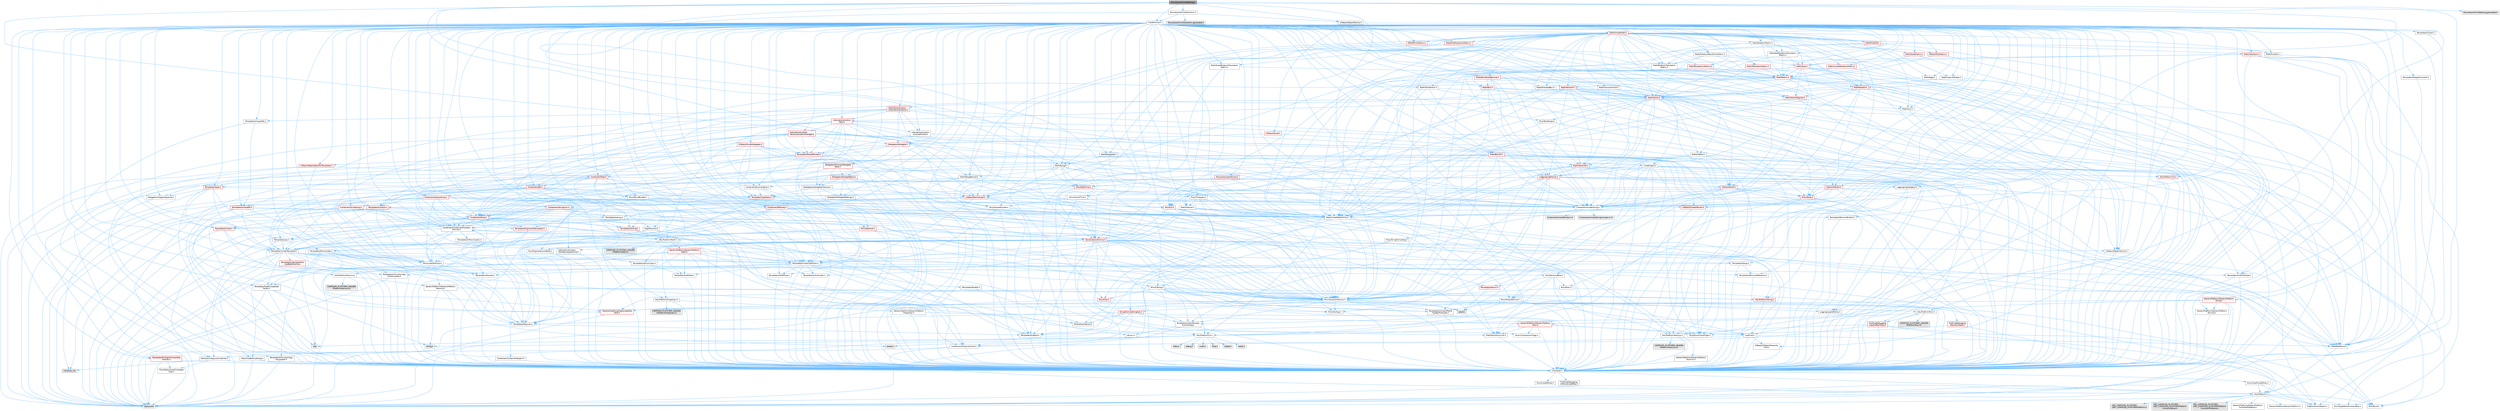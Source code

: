 digraph "MovieSceneTimeWarping.h"
{
 // INTERACTIVE_SVG=YES
 // LATEX_PDF_SIZE
  bgcolor="transparent";
  edge [fontname=Helvetica,fontsize=10,labelfontname=Helvetica,labelfontsize=10];
  node [fontname=Helvetica,fontsize=10,shape=box,height=0.2,width=0.4];
  Node1 [id="Node000001",label="MovieSceneTimeWarping.h",height=0.2,width=0.4,color="gray40", fillcolor="grey60", style="filled", fontcolor="black",tooltip=" "];
  Node1 -> Node2 [id="edge1_Node000001_Node000002",color="steelblue1",style="solid",tooltip=" "];
  Node2 [id="Node000002",label="Containers/UnrealString.h",height=0.2,width=0.4,color="grey40", fillcolor="white", style="filled",URL="$d5/dba/UnrealString_8h.html",tooltip=" "];
  Node2 -> Node3 [id="edge2_Node000002_Node000003",color="steelblue1",style="solid",tooltip=" "];
  Node3 [id="Node000003",label="Containers/UnrealStringIncludes.h.inl",height=0.2,width=0.4,color="grey60", fillcolor="#E0E0E0", style="filled",tooltip=" "];
  Node2 -> Node4 [id="edge3_Node000002_Node000004",color="steelblue1",style="solid",tooltip=" "];
  Node4 [id="Node000004",label="Containers/UnrealString.h.inl",height=0.2,width=0.4,color="grey60", fillcolor="#E0E0E0", style="filled",tooltip=" "];
  Node2 -> Node5 [id="edge4_Node000002_Node000005",color="steelblue1",style="solid",tooltip=" "];
  Node5 [id="Node000005",label="Misc/StringFormatArg.h",height=0.2,width=0.4,color="grey40", fillcolor="white", style="filled",URL="$d2/d16/StringFormatArg_8h.html",tooltip=" "];
  Node5 -> Node6 [id="edge5_Node000005_Node000006",color="steelblue1",style="solid",tooltip=" "];
  Node6 [id="Node000006",label="Containers/ContainersFwd.h",height=0.2,width=0.4,color="grey40", fillcolor="white", style="filled",URL="$d4/d0a/ContainersFwd_8h.html",tooltip=" "];
  Node6 -> Node7 [id="edge6_Node000006_Node000007",color="steelblue1",style="solid",tooltip=" "];
  Node7 [id="Node000007",label="HAL/Platform.h",height=0.2,width=0.4,color="grey40", fillcolor="white", style="filled",URL="$d9/dd0/Platform_8h.html",tooltip=" "];
  Node7 -> Node8 [id="edge7_Node000007_Node000008",color="steelblue1",style="solid",tooltip=" "];
  Node8 [id="Node000008",label="Misc/Build.h",height=0.2,width=0.4,color="grey40", fillcolor="white", style="filled",URL="$d3/dbb/Build_8h.html",tooltip=" "];
  Node7 -> Node9 [id="edge8_Node000007_Node000009",color="steelblue1",style="solid",tooltip=" "];
  Node9 [id="Node000009",label="Misc/LargeWorldCoordinates.h",height=0.2,width=0.4,color="grey40", fillcolor="white", style="filled",URL="$d2/dcb/LargeWorldCoordinates_8h.html",tooltip=" "];
  Node7 -> Node10 [id="edge9_Node000007_Node000010",color="steelblue1",style="solid",tooltip=" "];
  Node10 [id="Node000010",label="type_traits",height=0.2,width=0.4,color="grey60", fillcolor="#E0E0E0", style="filled",tooltip=" "];
  Node7 -> Node11 [id="edge10_Node000007_Node000011",color="steelblue1",style="solid",tooltip=" "];
  Node11 [id="Node000011",label="PreprocessorHelpers.h",height=0.2,width=0.4,color="grey40", fillcolor="white", style="filled",URL="$db/ddb/PreprocessorHelpers_8h.html",tooltip=" "];
  Node7 -> Node12 [id="edge11_Node000007_Node000012",color="steelblue1",style="solid",tooltip=" "];
  Node12 [id="Node000012",label="UBT_COMPILED_PLATFORM\l/UBT_COMPILED_PLATFORMPlatform\lCompilerPreSetup.h",height=0.2,width=0.4,color="grey60", fillcolor="#E0E0E0", style="filled",tooltip=" "];
  Node7 -> Node13 [id="edge12_Node000007_Node000013",color="steelblue1",style="solid",tooltip=" "];
  Node13 [id="Node000013",label="GenericPlatform/GenericPlatform\lCompilerPreSetup.h",height=0.2,width=0.4,color="grey40", fillcolor="white", style="filled",URL="$d9/dc8/GenericPlatformCompilerPreSetup_8h.html",tooltip=" "];
  Node7 -> Node14 [id="edge13_Node000007_Node000014",color="steelblue1",style="solid",tooltip=" "];
  Node14 [id="Node000014",label="GenericPlatform/GenericPlatform.h",height=0.2,width=0.4,color="grey40", fillcolor="white", style="filled",URL="$d6/d84/GenericPlatform_8h.html",tooltip=" "];
  Node7 -> Node15 [id="edge14_Node000007_Node000015",color="steelblue1",style="solid",tooltip=" "];
  Node15 [id="Node000015",label="UBT_COMPILED_PLATFORM\l/UBT_COMPILED_PLATFORMPlatform.h",height=0.2,width=0.4,color="grey60", fillcolor="#E0E0E0", style="filled",tooltip=" "];
  Node7 -> Node16 [id="edge15_Node000007_Node000016",color="steelblue1",style="solid",tooltip=" "];
  Node16 [id="Node000016",label="UBT_COMPILED_PLATFORM\l/UBT_COMPILED_PLATFORMPlatform\lCompilerSetup.h",height=0.2,width=0.4,color="grey60", fillcolor="#E0E0E0", style="filled",tooltip=" "];
  Node6 -> Node17 [id="edge16_Node000006_Node000017",color="steelblue1",style="solid",tooltip=" "];
  Node17 [id="Node000017",label="CoreTypes.h",height=0.2,width=0.4,color="grey40", fillcolor="white", style="filled",URL="$dc/dec/CoreTypes_8h.html",tooltip=" "];
  Node17 -> Node7 [id="edge17_Node000017_Node000007",color="steelblue1",style="solid",tooltip=" "];
  Node17 -> Node18 [id="edge18_Node000017_Node000018",color="steelblue1",style="solid",tooltip=" "];
  Node18 [id="Node000018",label="ProfilingDebugging\l/UMemoryDefines.h",height=0.2,width=0.4,color="grey40", fillcolor="white", style="filled",URL="$d2/da2/UMemoryDefines_8h.html",tooltip=" "];
  Node17 -> Node19 [id="edge19_Node000017_Node000019",color="steelblue1",style="solid",tooltip=" "];
  Node19 [id="Node000019",label="Misc/CoreMiscDefines.h",height=0.2,width=0.4,color="grey40", fillcolor="white", style="filled",URL="$da/d38/CoreMiscDefines_8h.html",tooltip=" "];
  Node19 -> Node7 [id="edge20_Node000019_Node000007",color="steelblue1",style="solid",tooltip=" "];
  Node19 -> Node11 [id="edge21_Node000019_Node000011",color="steelblue1",style="solid",tooltip=" "];
  Node17 -> Node20 [id="edge22_Node000017_Node000020",color="steelblue1",style="solid",tooltip=" "];
  Node20 [id="Node000020",label="Misc/CoreDefines.h",height=0.2,width=0.4,color="grey40", fillcolor="white", style="filled",URL="$d3/dd2/CoreDefines_8h.html",tooltip=" "];
  Node6 -> Node21 [id="edge23_Node000006_Node000021",color="steelblue1",style="solid",tooltip=" "];
  Node21 [id="Node000021",label="Traits/IsContiguousContainer.h",height=0.2,width=0.4,color="grey40", fillcolor="white", style="filled",URL="$d5/d3c/IsContiguousContainer_8h.html",tooltip=" "];
  Node21 -> Node17 [id="edge24_Node000021_Node000017",color="steelblue1",style="solid",tooltip=" "];
  Node21 -> Node22 [id="edge25_Node000021_Node000022",color="steelblue1",style="solid",tooltip=" "];
  Node22 [id="Node000022",label="Misc/StaticAssertComplete\lType.h",height=0.2,width=0.4,color="grey40", fillcolor="white", style="filled",URL="$d5/d4e/StaticAssertCompleteType_8h.html",tooltip=" "];
  Node21 -> Node23 [id="edge26_Node000021_Node000023",color="steelblue1",style="solid",tooltip=" "];
  Node23 [id="Node000023",label="initializer_list",height=0.2,width=0.4,color="grey60", fillcolor="#E0E0E0", style="filled",tooltip=" "];
  Node1 -> Node24 [id="edge27_Node000001_Node000024",color="steelblue1",style="solid",tooltip=" "];
  Node24 [id="Node000024",label="CoreMinimal.h",height=0.2,width=0.4,color="grey40", fillcolor="white", style="filled",URL="$d7/d67/CoreMinimal_8h.html",tooltip=" "];
  Node24 -> Node17 [id="edge28_Node000024_Node000017",color="steelblue1",style="solid",tooltip=" "];
  Node24 -> Node25 [id="edge29_Node000024_Node000025",color="steelblue1",style="solid",tooltip=" "];
  Node25 [id="Node000025",label="CoreFwd.h",height=0.2,width=0.4,color="grey40", fillcolor="white", style="filled",URL="$d1/d1e/CoreFwd_8h.html",tooltip=" "];
  Node25 -> Node17 [id="edge30_Node000025_Node000017",color="steelblue1",style="solid",tooltip=" "];
  Node25 -> Node6 [id="edge31_Node000025_Node000006",color="steelblue1",style="solid",tooltip=" "];
  Node25 -> Node26 [id="edge32_Node000025_Node000026",color="steelblue1",style="solid",tooltip=" "];
  Node26 [id="Node000026",label="Math/MathFwd.h",height=0.2,width=0.4,color="grey40", fillcolor="white", style="filled",URL="$d2/d10/MathFwd_8h.html",tooltip=" "];
  Node26 -> Node7 [id="edge33_Node000026_Node000007",color="steelblue1",style="solid",tooltip=" "];
  Node25 -> Node27 [id="edge34_Node000025_Node000027",color="steelblue1",style="solid",tooltip=" "];
  Node27 [id="Node000027",label="UObject/UObjectHierarchy\lFwd.h",height=0.2,width=0.4,color="grey40", fillcolor="white", style="filled",URL="$d3/d13/UObjectHierarchyFwd_8h.html",tooltip=" "];
  Node24 -> Node27 [id="edge35_Node000024_Node000027",color="steelblue1",style="solid",tooltip=" "];
  Node24 -> Node6 [id="edge36_Node000024_Node000006",color="steelblue1",style="solid",tooltip=" "];
  Node24 -> Node28 [id="edge37_Node000024_Node000028",color="steelblue1",style="solid",tooltip=" "];
  Node28 [id="Node000028",label="Misc/VarArgs.h",height=0.2,width=0.4,color="grey40", fillcolor="white", style="filled",URL="$d5/d6f/VarArgs_8h.html",tooltip=" "];
  Node28 -> Node17 [id="edge38_Node000028_Node000017",color="steelblue1",style="solid",tooltip=" "];
  Node24 -> Node29 [id="edge39_Node000024_Node000029",color="steelblue1",style="solid",tooltip=" "];
  Node29 [id="Node000029",label="Logging/LogVerbosity.h",height=0.2,width=0.4,color="grey40", fillcolor="white", style="filled",URL="$d2/d8f/LogVerbosity_8h.html",tooltip=" "];
  Node29 -> Node17 [id="edge40_Node000029_Node000017",color="steelblue1",style="solid",tooltip=" "];
  Node24 -> Node30 [id="edge41_Node000024_Node000030",color="steelblue1",style="solid",tooltip=" "];
  Node30 [id="Node000030",label="Misc/OutputDevice.h",height=0.2,width=0.4,color="grey40", fillcolor="white", style="filled",URL="$d7/d32/OutputDevice_8h.html",tooltip=" "];
  Node30 -> Node25 [id="edge42_Node000030_Node000025",color="steelblue1",style="solid",tooltip=" "];
  Node30 -> Node17 [id="edge43_Node000030_Node000017",color="steelblue1",style="solid",tooltip=" "];
  Node30 -> Node29 [id="edge44_Node000030_Node000029",color="steelblue1",style="solid",tooltip=" "];
  Node30 -> Node28 [id="edge45_Node000030_Node000028",color="steelblue1",style="solid",tooltip=" "];
  Node30 -> Node31 [id="edge46_Node000030_Node000031",color="steelblue1",style="solid",tooltip=" "];
  Node31 [id="Node000031",label="Templates/IsArrayOrRefOf\lTypeByPredicate.h",height=0.2,width=0.4,color="grey40", fillcolor="white", style="filled",URL="$d6/da1/IsArrayOrRefOfTypeByPredicate_8h.html",tooltip=" "];
  Node31 -> Node17 [id="edge47_Node000031_Node000017",color="steelblue1",style="solid",tooltip=" "];
  Node30 -> Node32 [id="edge48_Node000030_Node000032",color="steelblue1",style="solid",tooltip=" "];
  Node32 [id="Node000032",label="Templates/IsValidVariadic\lFunctionArg.h",height=0.2,width=0.4,color="grey40", fillcolor="white", style="filled",URL="$d0/dc8/IsValidVariadicFunctionArg_8h.html",tooltip=" "];
  Node32 -> Node17 [id="edge49_Node000032_Node000017",color="steelblue1",style="solid",tooltip=" "];
  Node32 -> Node33 [id="edge50_Node000032_Node000033",color="steelblue1",style="solid",tooltip=" "];
  Node33 [id="Node000033",label="IsEnum.h",height=0.2,width=0.4,color="grey40", fillcolor="white", style="filled",URL="$d4/de5/IsEnum_8h.html",tooltip=" "];
  Node32 -> Node10 [id="edge51_Node000032_Node000010",color="steelblue1",style="solid",tooltip=" "];
  Node30 -> Node34 [id="edge52_Node000030_Node000034",color="steelblue1",style="solid",tooltip=" "];
  Node34 [id="Node000034",label="Traits/IsCharEncodingCompatible\lWith.h",height=0.2,width=0.4,color="red", fillcolor="#FFF0F0", style="filled",URL="$df/dd1/IsCharEncodingCompatibleWith_8h.html",tooltip=" "];
  Node34 -> Node10 [id="edge53_Node000034_Node000010",color="steelblue1",style="solid",tooltip=" "];
  Node24 -> Node36 [id="edge54_Node000024_Node000036",color="steelblue1",style="solid",tooltip=" "];
  Node36 [id="Node000036",label="HAL/PlatformCrt.h",height=0.2,width=0.4,color="grey40", fillcolor="white", style="filled",URL="$d8/d75/PlatformCrt_8h.html",tooltip=" "];
  Node36 -> Node37 [id="edge55_Node000036_Node000037",color="steelblue1",style="solid",tooltip=" "];
  Node37 [id="Node000037",label="new",height=0.2,width=0.4,color="grey60", fillcolor="#E0E0E0", style="filled",tooltip=" "];
  Node36 -> Node38 [id="edge56_Node000036_Node000038",color="steelblue1",style="solid",tooltip=" "];
  Node38 [id="Node000038",label="wchar.h",height=0.2,width=0.4,color="grey60", fillcolor="#E0E0E0", style="filled",tooltip=" "];
  Node36 -> Node39 [id="edge57_Node000036_Node000039",color="steelblue1",style="solid",tooltip=" "];
  Node39 [id="Node000039",label="stddef.h",height=0.2,width=0.4,color="grey60", fillcolor="#E0E0E0", style="filled",tooltip=" "];
  Node36 -> Node40 [id="edge58_Node000036_Node000040",color="steelblue1",style="solid",tooltip=" "];
  Node40 [id="Node000040",label="stdlib.h",height=0.2,width=0.4,color="grey60", fillcolor="#E0E0E0", style="filled",tooltip=" "];
  Node36 -> Node41 [id="edge59_Node000036_Node000041",color="steelblue1",style="solid",tooltip=" "];
  Node41 [id="Node000041",label="stdio.h",height=0.2,width=0.4,color="grey60", fillcolor="#E0E0E0", style="filled",tooltip=" "];
  Node36 -> Node42 [id="edge60_Node000036_Node000042",color="steelblue1",style="solid",tooltip=" "];
  Node42 [id="Node000042",label="stdarg.h",height=0.2,width=0.4,color="grey60", fillcolor="#E0E0E0", style="filled",tooltip=" "];
  Node36 -> Node43 [id="edge61_Node000036_Node000043",color="steelblue1",style="solid",tooltip=" "];
  Node43 [id="Node000043",label="math.h",height=0.2,width=0.4,color="grey60", fillcolor="#E0E0E0", style="filled",tooltip=" "];
  Node36 -> Node44 [id="edge62_Node000036_Node000044",color="steelblue1",style="solid",tooltip=" "];
  Node44 [id="Node000044",label="float.h",height=0.2,width=0.4,color="grey60", fillcolor="#E0E0E0", style="filled",tooltip=" "];
  Node36 -> Node45 [id="edge63_Node000036_Node000045",color="steelblue1",style="solid",tooltip=" "];
  Node45 [id="Node000045",label="string.h",height=0.2,width=0.4,color="grey60", fillcolor="#E0E0E0", style="filled",tooltip=" "];
  Node24 -> Node46 [id="edge64_Node000024_Node000046",color="steelblue1",style="solid",tooltip=" "];
  Node46 [id="Node000046",label="HAL/PlatformMisc.h",height=0.2,width=0.4,color="grey40", fillcolor="white", style="filled",URL="$d0/df5/PlatformMisc_8h.html",tooltip=" "];
  Node46 -> Node17 [id="edge65_Node000046_Node000017",color="steelblue1",style="solid",tooltip=" "];
  Node46 -> Node47 [id="edge66_Node000046_Node000047",color="steelblue1",style="solid",tooltip=" "];
  Node47 [id="Node000047",label="GenericPlatform/GenericPlatform\lMisc.h",height=0.2,width=0.4,color="red", fillcolor="#FFF0F0", style="filled",URL="$db/d9a/GenericPlatformMisc_8h.html",tooltip=" "];
  Node47 -> Node25 [id="edge67_Node000047_Node000025",color="steelblue1",style="solid",tooltip=" "];
  Node47 -> Node17 [id="edge68_Node000047_Node000017",color="steelblue1",style="solid",tooltip=" "];
  Node47 -> Node36 [id="edge69_Node000047_Node000036",color="steelblue1",style="solid",tooltip=" "];
  Node47 -> Node51 [id="edge70_Node000047_Node000051",color="steelblue1",style="solid",tooltip=" "];
  Node51 [id="Node000051",label="Math/NumericLimits.h",height=0.2,width=0.4,color="grey40", fillcolor="white", style="filled",URL="$df/d1b/NumericLimits_8h.html",tooltip=" "];
  Node51 -> Node17 [id="edge71_Node000051_Node000017",color="steelblue1",style="solid",tooltip=" "];
  Node47 -> Node52 [id="edge72_Node000047_Node000052",color="steelblue1",style="solid",tooltip=" "];
  Node52 [id="Node000052",label="Misc/CompressionFlags.h",height=0.2,width=0.4,color="grey40", fillcolor="white", style="filled",URL="$d9/d76/CompressionFlags_8h.html",tooltip=" "];
  Node47 -> Node53 [id="edge73_Node000047_Node000053",color="steelblue1",style="solid",tooltip=" "];
  Node53 [id="Node000053",label="Misc/EnumClassFlags.h",height=0.2,width=0.4,color="grey40", fillcolor="white", style="filled",URL="$d8/de7/EnumClassFlags_8h.html",tooltip=" "];
  Node46 -> Node56 [id="edge74_Node000046_Node000056",color="steelblue1",style="solid",tooltip=" "];
  Node56 [id="Node000056",label="COMPILED_PLATFORM_HEADER\l(PlatformMisc.h)",height=0.2,width=0.4,color="grey60", fillcolor="#E0E0E0", style="filled",tooltip=" "];
  Node46 -> Node57 [id="edge75_Node000046_Node000057",color="steelblue1",style="solid",tooltip=" "];
  Node57 [id="Node000057",label="ProfilingDebugging\l/CpuProfilerTrace.h",height=0.2,width=0.4,color="red", fillcolor="#FFF0F0", style="filled",URL="$da/dcb/CpuProfilerTrace_8h.html",tooltip=" "];
  Node57 -> Node17 [id="edge76_Node000057_Node000017",color="steelblue1",style="solid",tooltip=" "];
  Node57 -> Node6 [id="edge77_Node000057_Node000006",color="steelblue1",style="solid",tooltip=" "];
  Node57 -> Node58 [id="edge78_Node000057_Node000058",color="steelblue1",style="solid",tooltip=" "];
  Node58 [id="Node000058",label="HAL/PlatformAtomics.h",height=0.2,width=0.4,color="grey40", fillcolor="white", style="filled",URL="$d3/d36/PlatformAtomics_8h.html",tooltip=" "];
  Node58 -> Node17 [id="edge79_Node000058_Node000017",color="steelblue1",style="solid",tooltip=" "];
  Node58 -> Node59 [id="edge80_Node000058_Node000059",color="steelblue1",style="solid",tooltip=" "];
  Node59 [id="Node000059",label="GenericPlatform/GenericPlatform\lAtomics.h",height=0.2,width=0.4,color="grey40", fillcolor="white", style="filled",URL="$da/d72/GenericPlatformAtomics_8h.html",tooltip=" "];
  Node59 -> Node17 [id="edge81_Node000059_Node000017",color="steelblue1",style="solid",tooltip=" "];
  Node58 -> Node60 [id="edge82_Node000058_Node000060",color="steelblue1",style="solid",tooltip=" "];
  Node60 [id="Node000060",label="COMPILED_PLATFORM_HEADER\l(PlatformAtomics.h)",height=0.2,width=0.4,color="grey60", fillcolor="#E0E0E0", style="filled",tooltip=" "];
  Node57 -> Node11 [id="edge83_Node000057_Node000011",color="steelblue1",style="solid",tooltip=" "];
  Node57 -> Node8 [id="edge84_Node000057_Node000008",color="steelblue1",style="solid",tooltip=" "];
  Node24 -> Node65 [id="edge85_Node000024_Node000065",color="steelblue1",style="solid",tooltip=" "];
  Node65 [id="Node000065",label="Misc/AssertionMacros.h",height=0.2,width=0.4,color="grey40", fillcolor="white", style="filled",URL="$d0/dfa/AssertionMacros_8h.html",tooltip=" "];
  Node65 -> Node17 [id="edge86_Node000065_Node000017",color="steelblue1",style="solid",tooltip=" "];
  Node65 -> Node7 [id="edge87_Node000065_Node000007",color="steelblue1",style="solid",tooltip=" "];
  Node65 -> Node46 [id="edge88_Node000065_Node000046",color="steelblue1",style="solid",tooltip=" "];
  Node65 -> Node11 [id="edge89_Node000065_Node000011",color="steelblue1",style="solid",tooltip=" "];
  Node65 -> Node66 [id="edge90_Node000065_Node000066",color="steelblue1",style="solid",tooltip=" "];
  Node66 [id="Node000066",label="Templates/EnableIf.h",height=0.2,width=0.4,color="grey40", fillcolor="white", style="filled",URL="$d7/d60/EnableIf_8h.html",tooltip=" "];
  Node66 -> Node17 [id="edge91_Node000066_Node000017",color="steelblue1",style="solid",tooltip=" "];
  Node65 -> Node31 [id="edge92_Node000065_Node000031",color="steelblue1",style="solid",tooltip=" "];
  Node65 -> Node32 [id="edge93_Node000065_Node000032",color="steelblue1",style="solid",tooltip=" "];
  Node65 -> Node34 [id="edge94_Node000065_Node000034",color="steelblue1",style="solid",tooltip=" "];
  Node65 -> Node28 [id="edge95_Node000065_Node000028",color="steelblue1",style="solid",tooltip=" "];
  Node65 -> Node67 [id="edge96_Node000065_Node000067",color="steelblue1",style="solid",tooltip=" "];
  Node67 [id="Node000067",label="String/FormatStringSan.h",height=0.2,width=0.4,color="red", fillcolor="#FFF0F0", style="filled",URL="$d3/d8b/FormatStringSan_8h.html",tooltip=" "];
  Node67 -> Node10 [id="edge97_Node000067_Node000010",color="steelblue1",style="solid",tooltip=" "];
  Node67 -> Node17 [id="edge98_Node000067_Node000017",color="steelblue1",style="solid",tooltip=" "];
  Node67 -> Node68 [id="edge99_Node000067_Node000068",color="steelblue1",style="solid",tooltip=" "];
  Node68 [id="Node000068",label="Templates/Requires.h",height=0.2,width=0.4,color="grey40", fillcolor="white", style="filled",URL="$dc/d96/Requires_8h.html",tooltip=" "];
  Node68 -> Node66 [id="edge100_Node000068_Node000066",color="steelblue1",style="solid",tooltip=" "];
  Node68 -> Node10 [id="edge101_Node000068_Node000010",color="steelblue1",style="solid",tooltip=" "];
  Node67 -> Node69 [id="edge102_Node000067_Node000069",color="steelblue1",style="solid",tooltip=" "];
  Node69 [id="Node000069",label="Templates/Identity.h",height=0.2,width=0.4,color="grey40", fillcolor="white", style="filled",URL="$d0/dd5/Identity_8h.html",tooltip=" "];
  Node67 -> Node32 [id="edge103_Node000067_Node000032",color="steelblue1",style="solid",tooltip=" "];
  Node67 -> Node6 [id="edge104_Node000067_Node000006",color="steelblue1",style="solid",tooltip=" "];
  Node65 -> Node73 [id="edge105_Node000065_Node000073",color="steelblue1",style="solid",tooltip=" "];
  Node73 [id="Node000073",label="atomic",height=0.2,width=0.4,color="grey60", fillcolor="#E0E0E0", style="filled",tooltip=" "];
  Node24 -> Node74 [id="edge106_Node000024_Node000074",color="steelblue1",style="solid",tooltip=" "];
  Node74 [id="Node000074",label="Templates/IsPointer.h",height=0.2,width=0.4,color="grey40", fillcolor="white", style="filled",URL="$d7/d05/IsPointer_8h.html",tooltip=" "];
  Node74 -> Node17 [id="edge107_Node000074_Node000017",color="steelblue1",style="solid",tooltip=" "];
  Node24 -> Node75 [id="edge108_Node000024_Node000075",color="steelblue1",style="solid",tooltip=" "];
  Node75 [id="Node000075",label="HAL/PlatformMemory.h",height=0.2,width=0.4,color="grey40", fillcolor="white", style="filled",URL="$de/d68/PlatformMemory_8h.html",tooltip=" "];
  Node75 -> Node17 [id="edge109_Node000075_Node000017",color="steelblue1",style="solid",tooltip=" "];
  Node75 -> Node76 [id="edge110_Node000075_Node000076",color="steelblue1",style="solid",tooltip=" "];
  Node76 [id="Node000076",label="GenericPlatform/GenericPlatform\lMemory.h",height=0.2,width=0.4,color="grey40", fillcolor="white", style="filled",URL="$dd/d22/GenericPlatformMemory_8h.html",tooltip=" "];
  Node76 -> Node25 [id="edge111_Node000076_Node000025",color="steelblue1",style="solid",tooltip=" "];
  Node76 -> Node17 [id="edge112_Node000076_Node000017",color="steelblue1",style="solid",tooltip=" "];
  Node76 -> Node77 [id="edge113_Node000076_Node000077",color="steelblue1",style="solid",tooltip=" "];
  Node77 [id="Node000077",label="HAL/PlatformString.h",height=0.2,width=0.4,color="red", fillcolor="#FFF0F0", style="filled",URL="$db/db5/PlatformString_8h.html",tooltip=" "];
  Node77 -> Node17 [id="edge114_Node000077_Node000017",color="steelblue1",style="solid",tooltip=" "];
  Node76 -> Node45 [id="edge115_Node000076_Node000045",color="steelblue1",style="solid",tooltip=" "];
  Node76 -> Node38 [id="edge116_Node000076_Node000038",color="steelblue1",style="solid",tooltip=" "];
  Node75 -> Node79 [id="edge117_Node000075_Node000079",color="steelblue1",style="solid",tooltip=" "];
  Node79 [id="Node000079",label="COMPILED_PLATFORM_HEADER\l(PlatformMemory.h)",height=0.2,width=0.4,color="grey60", fillcolor="#E0E0E0", style="filled",tooltip=" "];
  Node24 -> Node58 [id="edge118_Node000024_Node000058",color="steelblue1",style="solid",tooltip=" "];
  Node24 -> Node80 [id="edge119_Node000024_Node000080",color="steelblue1",style="solid",tooltip=" "];
  Node80 [id="Node000080",label="Misc/Exec.h",height=0.2,width=0.4,color="grey40", fillcolor="white", style="filled",URL="$de/ddb/Exec_8h.html",tooltip=" "];
  Node80 -> Node17 [id="edge120_Node000080_Node000017",color="steelblue1",style="solid",tooltip=" "];
  Node80 -> Node65 [id="edge121_Node000080_Node000065",color="steelblue1",style="solid",tooltip=" "];
  Node24 -> Node81 [id="edge122_Node000024_Node000081",color="steelblue1",style="solid",tooltip=" "];
  Node81 [id="Node000081",label="HAL/MemoryBase.h",height=0.2,width=0.4,color="grey40", fillcolor="white", style="filled",URL="$d6/d9f/MemoryBase_8h.html",tooltip=" "];
  Node81 -> Node17 [id="edge123_Node000081_Node000017",color="steelblue1",style="solid",tooltip=" "];
  Node81 -> Node58 [id="edge124_Node000081_Node000058",color="steelblue1",style="solid",tooltip=" "];
  Node81 -> Node36 [id="edge125_Node000081_Node000036",color="steelblue1",style="solid",tooltip=" "];
  Node81 -> Node80 [id="edge126_Node000081_Node000080",color="steelblue1",style="solid",tooltip=" "];
  Node81 -> Node30 [id="edge127_Node000081_Node000030",color="steelblue1",style="solid",tooltip=" "];
  Node81 -> Node82 [id="edge128_Node000081_Node000082",color="steelblue1",style="solid",tooltip=" "];
  Node82 [id="Node000082",label="Templates/Atomic.h",height=0.2,width=0.4,color="red", fillcolor="#FFF0F0", style="filled",URL="$d3/d91/Atomic_8h.html",tooltip=" "];
  Node82 -> Node73 [id="edge129_Node000082_Node000073",color="steelblue1",style="solid",tooltip=" "];
  Node24 -> Node91 [id="edge130_Node000024_Node000091",color="steelblue1",style="solid",tooltip=" "];
  Node91 [id="Node000091",label="HAL/UnrealMemory.h",height=0.2,width=0.4,color="grey40", fillcolor="white", style="filled",URL="$d9/d96/UnrealMemory_8h.html",tooltip=" "];
  Node91 -> Node17 [id="edge131_Node000091_Node000017",color="steelblue1",style="solid",tooltip=" "];
  Node91 -> Node76 [id="edge132_Node000091_Node000076",color="steelblue1",style="solid",tooltip=" "];
  Node91 -> Node81 [id="edge133_Node000091_Node000081",color="steelblue1",style="solid",tooltip=" "];
  Node91 -> Node75 [id="edge134_Node000091_Node000075",color="steelblue1",style="solid",tooltip=" "];
  Node91 -> Node92 [id="edge135_Node000091_Node000092",color="steelblue1",style="solid",tooltip=" "];
  Node92 [id="Node000092",label="ProfilingDebugging\l/MemoryTrace.h",height=0.2,width=0.4,color="red", fillcolor="#FFF0F0", style="filled",URL="$da/dd7/MemoryTrace_8h.html",tooltip=" "];
  Node92 -> Node7 [id="edge136_Node000092_Node000007",color="steelblue1",style="solid",tooltip=" "];
  Node92 -> Node53 [id="edge137_Node000092_Node000053",color="steelblue1",style="solid",tooltip=" "];
  Node91 -> Node74 [id="edge138_Node000091_Node000074",color="steelblue1",style="solid",tooltip=" "];
  Node24 -> Node93 [id="edge139_Node000024_Node000093",color="steelblue1",style="solid",tooltip=" "];
  Node93 [id="Node000093",label="Templates/IsArithmetic.h",height=0.2,width=0.4,color="grey40", fillcolor="white", style="filled",URL="$d2/d5d/IsArithmetic_8h.html",tooltip=" "];
  Node93 -> Node17 [id="edge140_Node000093_Node000017",color="steelblue1",style="solid",tooltip=" "];
  Node24 -> Node87 [id="edge141_Node000024_Node000087",color="steelblue1",style="solid",tooltip=" "];
  Node87 [id="Node000087",label="Templates/AndOrNot.h",height=0.2,width=0.4,color="grey40", fillcolor="white", style="filled",URL="$db/d0a/AndOrNot_8h.html",tooltip=" "];
  Node87 -> Node17 [id="edge142_Node000087_Node000017",color="steelblue1",style="solid",tooltip=" "];
  Node24 -> Node94 [id="edge143_Node000024_Node000094",color="steelblue1",style="solid",tooltip=" "];
  Node94 [id="Node000094",label="Templates/IsPODType.h",height=0.2,width=0.4,color="grey40", fillcolor="white", style="filled",URL="$d7/db1/IsPODType_8h.html",tooltip=" "];
  Node94 -> Node17 [id="edge144_Node000094_Node000017",color="steelblue1",style="solid",tooltip=" "];
  Node24 -> Node95 [id="edge145_Node000024_Node000095",color="steelblue1",style="solid",tooltip=" "];
  Node95 [id="Node000095",label="Templates/IsUECoreType.h",height=0.2,width=0.4,color="grey40", fillcolor="white", style="filled",URL="$d1/db8/IsUECoreType_8h.html",tooltip=" "];
  Node95 -> Node17 [id="edge146_Node000095_Node000017",color="steelblue1",style="solid",tooltip=" "];
  Node95 -> Node10 [id="edge147_Node000095_Node000010",color="steelblue1",style="solid",tooltip=" "];
  Node24 -> Node88 [id="edge148_Node000024_Node000088",color="steelblue1",style="solid",tooltip=" "];
  Node88 [id="Node000088",label="Templates/IsTriviallyCopy\lConstructible.h",height=0.2,width=0.4,color="grey40", fillcolor="white", style="filled",URL="$d3/d78/IsTriviallyCopyConstructible_8h.html",tooltip=" "];
  Node88 -> Node17 [id="edge149_Node000088_Node000017",color="steelblue1",style="solid",tooltip=" "];
  Node88 -> Node10 [id="edge150_Node000088_Node000010",color="steelblue1",style="solid",tooltip=" "];
  Node24 -> Node96 [id="edge151_Node000024_Node000096",color="steelblue1",style="solid",tooltip=" "];
  Node96 [id="Node000096",label="Templates/UnrealTypeTraits.h",height=0.2,width=0.4,color="grey40", fillcolor="white", style="filled",URL="$d2/d2d/UnrealTypeTraits_8h.html",tooltip=" "];
  Node96 -> Node17 [id="edge152_Node000096_Node000017",color="steelblue1",style="solid",tooltip=" "];
  Node96 -> Node74 [id="edge153_Node000096_Node000074",color="steelblue1",style="solid",tooltip=" "];
  Node96 -> Node65 [id="edge154_Node000096_Node000065",color="steelblue1",style="solid",tooltip=" "];
  Node96 -> Node87 [id="edge155_Node000096_Node000087",color="steelblue1",style="solid",tooltip=" "];
  Node96 -> Node66 [id="edge156_Node000096_Node000066",color="steelblue1",style="solid",tooltip=" "];
  Node96 -> Node93 [id="edge157_Node000096_Node000093",color="steelblue1",style="solid",tooltip=" "];
  Node96 -> Node33 [id="edge158_Node000096_Node000033",color="steelblue1",style="solid",tooltip=" "];
  Node96 -> Node97 [id="edge159_Node000096_Node000097",color="steelblue1",style="solid",tooltip=" "];
  Node97 [id="Node000097",label="Templates/Models.h",height=0.2,width=0.4,color="grey40", fillcolor="white", style="filled",URL="$d3/d0c/Models_8h.html",tooltip=" "];
  Node97 -> Node69 [id="edge160_Node000097_Node000069",color="steelblue1",style="solid",tooltip=" "];
  Node96 -> Node94 [id="edge161_Node000096_Node000094",color="steelblue1",style="solid",tooltip=" "];
  Node96 -> Node95 [id="edge162_Node000096_Node000095",color="steelblue1",style="solid",tooltip=" "];
  Node96 -> Node88 [id="edge163_Node000096_Node000088",color="steelblue1",style="solid",tooltip=" "];
  Node24 -> Node66 [id="edge164_Node000024_Node000066",color="steelblue1",style="solid",tooltip=" "];
  Node24 -> Node98 [id="edge165_Node000024_Node000098",color="steelblue1",style="solid",tooltip=" "];
  Node98 [id="Node000098",label="Templates/RemoveReference.h",height=0.2,width=0.4,color="grey40", fillcolor="white", style="filled",URL="$da/dbe/RemoveReference_8h.html",tooltip=" "];
  Node98 -> Node17 [id="edge166_Node000098_Node000017",color="steelblue1",style="solid",tooltip=" "];
  Node24 -> Node99 [id="edge167_Node000024_Node000099",color="steelblue1",style="solid",tooltip=" "];
  Node99 [id="Node000099",label="Templates/IntegralConstant.h",height=0.2,width=0.4,color="grey40", fillcolor="white", style="filled",URL="$db/d1b/IntegralConstant_8h.html",tooltip=" "];
  Node99 -> Node17 [id="edge168_Node000099_Node000017",color="steelblue1",style="solid",tooltip=" "];
  Node24 -> Node100 [id="edge169_Node000024_Node000100",color="steelblue1",style="solid",tooltip=" "];
  Node100 [id="Node000100",label="Templates/IsClass.h",height=0.2,width=0.4,color="grey40", fillcolor="white", style="filled",URL="$db/dcb/IsClass_8h.html",tooltip=" "];
  Node100 -> Node17 [id="edge170_Node000100_Node000017",color="steelblue1",style="solid",tooltip=" "];
  Node24 -> Node101 [id="edge171_Node000024_Node000101",color="steelblue1",style="solid",tooltip=" "];
  Node101 [id="Node000101",label="Templates/TypeCompatible\lBytes.h",height=0.2,width=0.4,color="grey40", fillcolor="white", style="filled",URL="$df/d0a/TypeCompatibleBytes_8h.html",tooltip=" "];
  Node101 -> Node17 [id="edge172_Node000101_Node000017",color="steelblue1",style="solid",tooltip=" "];
  Node101 -> Node45 [id="edge173_Node000101_Node000045",color="steelblue1",style="solid",tooltip=" "];
  Node101 -> Node37 [id="edge174_Node000101_Node000037",color="steelblue1",style="solid",tooltip=" "];
  Node101 -> Node10 [id="edge175_Node000101_Node000010",color="steelblue1",style="solid",tooltip=" "];
  Node24 -> Node21 [id="edge176_Node000024_Node000021",color="steelblue1",style="solid",tooltip=" "];
  Node24 -> Node102 [id="edge177_Node000024_Node000102",color="steelblue1",style="solid",tooltip=" "];
  Node102 [id="Node000102",label="Templates/UnrealTemplate.h",height=0.2,width=0.4,color="grey40", fillcolor="white", style="filled",URL="$d4/d24/UnrealTemplate_8h.html",tooltip=" "];
  Node102 -> Node17 [id="edge178_Node000102_Node000017",color="steelblue1",style="solid",tooltip=" "];
  Node102 -> Node74 [id="edge179_Node000102_Node000074",color="steelblue1",style="solid",tooltip=" "];
  Node102 -> Node91 [id="edge180_Node000102_Node000091",color="steelblue1",style="solid",tooltip=" "];
  Node102 -> Node103 [id="edge181_Node000102_Node000103",color="steelblue1",style="solid",tooltip=" "];
  Node103 [id="Node000103",label="Templates/CopyQualifiers\lAndRefsFromTo.h",height=0.2,width=0.4,color="red", fillcolor="#FFF0F0", style="filled",URL="$d3/db3/CopyQualifiersAndRefsFromTo_8h.html",tooltip=" "];
  Node102 -> Node96 [id="edge182_Node000102_Node000096",color="steelblue1",style="solid",tooltip=" "];
  Node102 -> Node98 [id="edge183_Node000102_Node000098",color="steelblue1",style="solid",tooltip=" "];
  Node102 -> Node68 [id="edge184_Node000102_Node000068",color="steelblue1",style="solid",tooltip=" "];
  Node102 -> Node101 [id="edge185_Node000102_Node000101",color="steelblue1",style="solid",tooltip=" "];
  Node102 -> Node69 [id="edge186_Node000102_Node000069",color="steelblue1",style="solid",tooltip=" "];
  Node102 -> Node21 [id="edge187_Node000102_Node000021",color="steelblue1",style="solid",tooltip=" "];
  Node102 -> Node105 [id="edge188_Node000102_Node000105",color="steelblue1",style="solid",tooltip=" "];
  Node105 [id="Node000105",label="Traits/UseBitwiseSwap.h",height=0.2,width=0.4,color="grey40", fillcolor="white", style="filled",URL="$db/df3/UseBitwiseSwap_8h.html",tooltip=" "];
  Node105 -> Node17 [id="edge189_Node000105_Node000017",color="steelblue1",style="solid",tooltip=" "];
  Node105 -> Node10 [id="edge190_Node000105_Node000010",color="steelblue1",style="solid",tooltip=" "];
  Node102 -> Node10 [id="edge191_Node000102_Node000010",color="steelblue1",style="solid",tooltip=" "];
  Node24 -> Node51 [id="edge192_Node000024_Node000051",color="steelblue1",style="solid",tooltip=" "];
  Node24 -> Node106 [id="edge193_Node000024_Node000106",color="steelblue1",style="solid",tooltip=" "];
  Node106 [id="Node000106",label="HAL/PlatformMath.h",height=0.2,width=0.4,color="grey40", fillcolor="white", style="filled",URL="$dc/d53/PlatformMath_8h.html",tooltip=" "];
  Node106 -> Node17 [id="edge194_Node000106_Node000017",color="steelblue1",style="solid",tooltip=" "];
  Node106 -> Node107 [id="edge195_Node000106_Node000107",color="steelblue1",style="solid",tooltip=" "];
  Node107 [id="Node000107",label="GenericPlatform/GenericPlatform\lMath.h",height=0.2,width=0.4,color="red", fillcolor="#FFF0F0", style="filled",URL="$d5/d79/GenericPlatformMath_8h.html",tooltip=" "];
  Node107 -> Node17 [id="edge196_Node000107_Node000017",color="steelblue1",style="solid",tooltip=" "];
  Node107 -> Node6 [id="edge197_Node000107_Node000006",color="steelblue1",style="solid",tooltip=" "];
  Node107 -> Node36 [id="edge198_Node000107_Node000036",color="steelblue1",style="solid",tooltip=" "];
  Node107 -> Node87 [id="edge199_Node000107_Node000087",color="steelblue1",style="solid",tooltip=" "];
  Node107 -> Node108 [id="edge200_Node000107_Node000108",color="steelblue1",style="solid",tooltip=" "];
  Node108 [id="Node000108",label="Templates/Decay.h",height=0.2,width=0.4,color="grey40", fillcolor="white", style="filled",URL="$dd/d0f/Decay_8h.html",tooltip=" "];
  Node108 -> Node17 [id="edge201_Node000108_Node000017",color="steelblue1",style="solid",tooltip=" "];
  Node108 -> Node98 [id="edge202_Node000108_Node000098",color="steelblue1",style="solid",tooltip=" "];
  Node108 -> Node10 [id="edge203_Node000108_Node000010",color="steelblue1",style="solid",tooltip=" "];
  Node107 -> Node96 [id="edge204_Node000107_Node000096",color="steelblue1",style="solid",tooltip=" "];
  Node107 -> Node68 [id="edge205_Node000107_Node000068",color="steelblue1",style="solid",tooltip=" "];
  Node107 -> Node101 [id="edge206_Node000107_Node000101",color="steelblue1",style="solid",tooltip=" "];
  Node107 -> Node10 [id="edge207_Node000107_Node000010",color="steelblue1",style="solid",tooltip=" "];
  Node106 -> Node113 [id="edge208_Node000106_Node000113",color="steelblue1",style="solid",tooltip=" "];
  Node113 [id="Node000113",label="COMPILED_PLATFORM_HEADER\l(PlatformMath.h)",height=0.2,width=0.4,color="grey60", fillcolor="#E0E0E0", style="filled",tooltip=" "];
  Node24 -> Node89 [id="edge209_Node000024_Node000089",color="steelblue1",style="solid",tooltip=" "];
  Node89 [id="Node000089",label="Templates/IsTriviallyCopy\lAssignable.h",height=0.2,width=0.4,color="grey40", fillcolor="white", style="filled",URL="$d2/df2/IsTriviallyCopyAssignable_8h.html",tooltip=" "];
  Node89 -> Node17 [id="edge210_Node000089_Node000017",color="steelblue1",style="solid",tooltip=" "];
  Node89 -> Node10 [id="edge211_Node000089_Node000010",color="steelblue1",style="solid",tooltip=" "];
  Node24 -> Node114 [id="edge212_Node000024_Node000114",color="steelblue1",style="solid",tooltip=" "];
  Node114 [id="Node000114",label="Templates/MemoryOps.h",height=0.2,width=0.4,color="grey40", fillcolor="white", style="filled",URL="$db/dea/MemoryOps_8h.html",tooltip=" "];
  Node114 -> Node17 [id="edge213_Node000114_Node000017",color="steelblue1",style="solid",tooltip=" "];
  Node114 -> Node91 [id="edge214_Node000114_Node000091",color="steelblue1",style="solid",tooltip=" "];
  Node114 -> Node89 [id="edge215_Node000114_Node000089",color="steelblue1",style="solid",tooltip=" "];
  Node114 -> Node88 [id="edge216_Node000114_Node000088",color="steelblue1",style="solid",tooltip=" "];
  Node114 -> Node68 [id="edge217_Node000114_Node000068",color="steelblue1",style="solid",tooltip=" "];
  Node114 -> Node96 [id="edge218_Node000114_Node000096",color="steelblue1",style="solid",tooltip=" "];
  Node114 -> Node105 [id="edge219_Node000114_Node000105",color="steelblue1",style="solid",tooltip=" "];
  Node114 -> Node37 [id="edge220_Node000114_Node000037",color="steelblue1",style="solid",tooltip=" "];
  Node114 -> Node10 [id="edge221_Node000114_Node000010",color="steelblue1",style="solid",tooltip=" "];
  Node24 -> Node115 [id="edge222_Node000024_Node000115",color="steelblue1",style="solid",tooltip=" "];
  Node115 [id="Node000115",label="Containers/ContainerAllocation\lPolicies.h",height=0.2,width=0.4,color="grey40", fillcolor="white", style="filled",URL="$d7/dff/ContainerAllocationPolicies_8h.html",tooltip=" "];
  Node115 -> Node17 [id="edge223_Node000115_Node000017",color="steelblue1",style="solid",tooltip=" "];
  Node115 -> Node116 [id="edge224_Node000115_Node000116",color="steelblue1",style="solid",tooltip=" "];
  Node116 [id="Node000116",label="Containers/ContainerHelpers.h",height=0.2,width=0.4,color="grey40", fillcolor="white", style="filled",URL="$d7/d33/ContainerHelpers_8h.html",tooltip=" "];
  Node116 -> Node17 [id="edge225_Node000116_Node000017",color="steelblue1",style="solid",tooltip=" "];
  Node115 -> Node115 [id="edge226_Node000115_Node000115",color="steelblue1",style="solid",tooltip=" "];
  Node115 -> Node106 [id="edge227_Node000115_Node000106",color="steelblue1",style="solid",tooltip=" "];
  Node115 -> Node91 [id="edge228_Node000115_Node000091",color="steelblue1",style="solid",tooltip=" "];
  Node115 -> Node51 [id="edge229_Node000115_Node000051",color="steelblue1",style="solid",tooltip=" "];
  Node115 -> Node65 [id="edge230_Node000115_Node000065",color="steelblue1",style="solid",tooltip=" "];
  Node115 -> Node117 [id="edge231_Node000115_Node000117",color="steelblue1",style="solid",tooltip=" "];
  Node117 [id="Node000117",label="Templates/IsPolymorphic.h",height=0.2,width=0.4,color="grey40", fillcolor="white", style="filled",URL="$dc/d20/IsPolymorphic_8h.html",tooltip=" "];
  Node115 -> Node114 [id="edge232_Node000115_Node000114",color="steelblue1",style="solid",tooltip=" "];
  Node115 -> Node101 [id="edge233_Node000115_Node000101",color="steelblue1",style="solid",tooltip=" "];
  Node115 -> Node10 [id="edge234_Node000115_Node000010",color="steelblue1",style="solid",tooltip=" "];
  Node24 -> Node118 [id="edge235_Node000024_Node000118",color="steelblue1",style="solid",tooltip=" "];
  Node118 [id="Node000118",label="Templates/IsEnumClass.h",height=0.2,width=0.4,color="grey40", fillcolor="white", style="filled",URL="$d7/d15/IsEnumClass_8h.html",tooltip=" "];
  Node118 -> Node17 [id="edge236_Node000118_Node000017",color="steelblue1",style="solid",tooltip=" "];
  Node118 -> Node87 [id="edge237_Node000118_Node000087",color="steelblue1",style="solid",tooltip=" "];
  Node24 -> Node119 [id="edge238_Node000024_Node000119",color="steelblue1",style="solid",tooltip=" "];
  Node119 [id="Node000119",label="HAL/PlatformProperties.h",height=0.2,width=0.4,color="grey40", fillcolor="white", style="filled",URL="$d9/db0/PlatformProperties_8h.html",tooltip=" "];
  Node119 -> Node17 [id="edge239_Node000119_Node000017",color="steelblue1",style="solid",tooltip=" "];
  Node119 -> Node120 [id="edge240_Node000119_Node000120",color="steelblue1",style="solid",tooltip=" "];
  Node120 [id="Node000120",label="GenericPlatform/GenericPlatform\lProperties.h",height=0.2,width=0.4,color="grey40", fillcolor="white", style="filled",URL="$d2/dcd/GenericPlatformProperties_8h.html",tooltip=" "];
  Node120 -> Node17 [id="edge241_Node000120_Node000017",color="steelblue1",style="solid",tooltip=" "];
  Node120 -> Node47 [id="edge242_Node000120_Node000047",color="steelblue1",style="solid",tooltip=" "];
  Node119 -> Node121 [id="edge243_Node000119_Node000121",color="steelblue1",style="solid",tooltip=" "];
  Node121 [id="Node000121",label="COMPILED_PLATFORM_HEADER\l(PlatformProperties.h)",height=0.2,width=0.4,color="grey60", fillcolor="#E0E0E0", style="filled",tooltip=" "];
  Node24 -> Node122 [id="edge244_Node000024_Node000122",color="steelblue1",style="solid",tooltip=" "];
  Node122 [id="Node000122",label="Misc/EngineVersionBase.h",height=0.2,width=0.4,color="grey40", fillcolor="white", style="filled",URL="$d5/d2b/EngineVersionBase_8h.html",tooltip=" "];
  Node122 -> Node17 [id="edge245_Node000122_Node000017",color="steelblue1",style="solid",tooltip=" "];
  Node24 -> Node123 [id="edge246_Node000024_Node000123",color="steelblue1",style="solid",tooltip=" "];
  Node123 [id="Node000123",label="Internationalization\l/TextNamespaceFwd.h",height=0.2,width=0.4,color="grey40", fillcolor="white", style="filled",URL="$d8/d97/TextNamespaceFwd_8h.html",tooltip=" "];
  Node123 -> Node17 [id="edge247_Node000123_Node000017",color="steelblue1",style="solid",tooltip=" "];
  Node24 -> Node124 [id="edge248_Node000024_Node000124",color="steelblue1",style="solid",tooltip=" "];
  Node124 [id="Node000124",label="Serialization/Archive.h",height=0.2,width=0.4,color="red", fillcolor="#FFF0F0", style="filled",URL="$d7/d3b/Archive_8h.html",tooltip=" "];
  Node124 -> Node25 [id="edge249_Node000124_Node000025",color="steelblue1",style="solid",tooltip=" "];
  Node124 -> Node17 [id="edge250_Node000124_Node000017",color="steelblue1",style="solid",tooltip=" "];
  Node124 -> Node119 [id="edge251_Node000124_Node000119",color="steelblue1",style="solid",tooltip=" "];
  Node124 -> Node123 [id="edge252_Node000124_Node000123",color="steelblue1",style="solid",tooltip=" "];
  Node124 -> Node26 [id="edge253_Node000124_Node000026",color="steelblue1",style="solid",tooltip=" "];
  Node124 -> Node65 [id="edge254_Node000124_Node000065",color="steelblue1",style="solid",tooltip=" "];
  Node124 -> Node8 [id="edge255_Node000124_Node000008",color="steelblue1",style="solid",tooltip=" "];
  Node124 -> Node52 [id="edge256_Node000124_Node000052",color="steelblue1",style="solid",tooltip=" "];
  Node124 -> Node122 [id="edge257_Node000124_Node000122",color="steelblue1",style="solid",tooltip=" "];
  Node124 -> Node28 [id="edge258_Node000124_Node000028",color="steelblue1",style="solid",tooltip=" "];
  Node124 -> Node66 [id="edge259_Node000124_Node000066",color="steelblue1",style="solid",tooltip=" "];
  Node124 -> Node31 [id="edge260_Node000124_Node000031",color="steelblue1",style="solid",tooltip=" "];
  Node124 -> Node118 [id="edge261_Node000124_Node000118",color="steelblue1",style="solid",tooltip=" "];
  Node124 -> Node32 [id="edge262_Node000124_Node000032",color="steelblue1",style="solid",tooltip=" "];
  Node124 -> Node102 [id="edge263_Node000124_Node000102",color="steelblue1",style="solid",tooltip=" "];
  Node124 -> Node34 [id="edge264_Node000124_Node000034",color="steelblue1",style="solid",tooltip=" "];
  Node124 -> Node127 [id="edge265_Node000124_Node000127",color="steelblue1",style="solid",tooltip=" "];
  Node127 [id="Node000127",label="UObject/ObjectVersion.h",height=0.2,width=0.4,color="grey40", fillcolor="white", style="filled",URL="$da/d63/ObjectVersion_8h.html",tooltip=" "];
  Node127 -> Node17 [id="edge266_Node000127_Node000017",color="steelblue1",style="solid",tooltip=" "];
  Node24 -> Node128 [id="edge267_Node000024_Node000128",color="steelblue1",style="solid",tooltip=" "];
  Node128 [id="Node000128",label="Templates/Less.h",height=0.2,width=0.4,color="grey40", fillcolor="white", style="filled",URL="$de/dc8/Less_8h.html",tooltip=" "];
  Node128 -> Node17 [id="edge268_Node000128_Node000017",color="steelblue1",style="solid",tooltip=" "];
  Node128 -> Node102 [id="edge269_Node000128_Node000102",color="steelblue1",style="solid",tooltip=" "];
  Node24 -> Node129 [id="edge270_Node000024_Node000129",color="steelblue1",style="solid",tooltip=" "];
  Node129 [id="Node000129",label="Templates/Sorting.h",height=0.2,width=0.4,color="red", fillcolor="#FFF0F0", style="filled",URL="$d3/d9e/Sorting_8h.html",tooltip=" "];
  Node129 -> Node17 [id="edge271_Node000129_Node000017",color="steelblue1",style="solid",tooltip=" "];
  Node129 -> Node106 [id="edge272_Node000129_Node000106",color="steelblue1",style="solid",tooltip=" "];
  Node129 -> Node128 [id="edge273_Node000129_Node000128",color="steelblue1",style="solid",tooltip=" "];
  Node24 -> Node140 [id="edge274_Node000024_Node000140",color="steelblue1",style="solid",tooltip=" "];
  Node140 [id="Node000140",label="Misc/Char.h",height=0.2,width=0.4,color="red", fillcolor="#FFF0F0", style="filled",URL="$d0/d58/Char_8h.html",tooltip=" "];
  Node140 -> Node17 [id="edge275_Node000140_Node000017",color="steelblue1",style="solid",tooltip=" "];
  Node140 -> Node10 [id="edge276_Node000140_Node000010",color="steelblue1",style="solid",tooltip=" "];
  Node24 -> Node143 [id="edge277_Node000024_Node000143",color="steelblue1",style="solid",tooltip=" "];
  Node143 [id="Node000143",label="GenericPlatform/GenericPlatform\lStricmp.h",height=0.2,width=0.4,color="grey40", fillcolor="white", style="filled",URL="$d2/d86/GenericPlatformStricmp_8h.html",tooltip=" "];
  Node143 -> Node17 [id="edge278_Node000143_Node000017",color="steelblue1",style="solid",tooltip=" "];
  Node24 -> Node144 [id="edge279_Node000024_Node000144",color="steelblue1",style="solid",tooltip=" "];
  Node144 [id="Node000144",label="GenericPlatform/GenericPlatform\lString.h",height=0.2,width=0.4,color="red", fillcolor="#FFF0F0", style="filled",URL="$dd/d20/GenericPlatformString_8h.html",tooltip=" "];
  Node144 -> Node17 [id="edge280_Node000144_Node000017",color="steelblue1",style="solid",tooltip=" "];
  Node144 -> Node143 [id="edge281_Node000144_Node000143",color="steelblue1",style="solid",tooltip=" "];
  Node144 -> Node66 [id="edge282_Node000144_Node000066",color="steelblue1",style="solid",tooltip=" "];
  Node144 -> Node34 [id="edge283_Node000144_Node000034",color="steelblue1",style="solid",tooltip=" "];
  Node144 -> Node10 [id="edge284_Node000144_Node000010",color="steelblue1",style="solid",tooltip=" "];
  Node24 -> Node77 [id="edge285_Node000024_Node000077",color="steelblue1",style="solid",tooltip=" "];
  Node24 -> Node147 [id="edge286_Node000024_Node000147",color="steelblue1",style="solid",tooltip=" "];
  Node147 [id="Node000147",label="Misc/CString.h",height=0.2,width=0.4,color="grey40", fillcolor="white", style="filled",URL="$d2/d49/CString_8h.html",tooltip=" "];
  Node147 -> Node17 [id="edge287_Node000147_Node000017",color="steelblue1",style="solid",tooltip=" "];
  Node147 -> Node36 [id="edge288_Node000147_Node000036",color="steelblue1",style="solid",tooltip=" "];
  Node147 -> Node77 [id="edge289_Node000147_Node000077",color="steelblue1",style="solid",tooltip=" "];
  Node147 -> Node65 [id="edge290_Node000147_Node000065",color="steelblue1",style="solid",tooltip=" "];
  Node147 -> Node140 [id="edge291_Node000147_Node000140",color="steelblue1",style="solid",tooltip=" "];
  Node147 -> Node28 [id="edge292_Node000147_Node000028",color="steelblue1",style="solid",tooltip=" "];
  Node147 -> Node31 [id="edge293_Node000147_Node000031",color="steelblue1",style="solid",tooltip=" "];
  Node147 -> Node32 [id="edge294_Node000147_Node000032",color="steelblue1",style="solid",tooltip=" "];
  Node147 -> Node34 [id="edge295_Node000147_Node000034",color="steelblue1",style="solid",tooltip=" "];
  Node24 -> Node148 [id="edge296_Node000024_Node000148",color="steelblue1",style="solid",tooltip=" "];
  Node148 [id="Node000148",label="Misc/Crc.h",height=0.2,width=0.4,color="red", fillcolor="#FFF0F0", style="filled",URL="$d4/dd2/Crc_8h.html",tooltip=" "];
  Node148 -> Node17 [id="edge297_Node000148_Node000017",color="steelblue1",style="solid",tooltip=" "];
  Node148 -> Node77 [id="edge298_Node000148_Node000077",color="steelblue1",style="solid",tooltip=" "];
  Node148 -> Node65 [id="edge299_Node000148_Node000065",color="steelblue1",style="solid",tooltip=" "];
  Node148 -> Node147 [id="edge300_Node000148_Node000147",color="steelblue1",style="solid",tooltip=" "];
  Node148 -> Node140 [id="edge301_Node000148_Node000140",color="steelblue1",style="solid",tooltip=" "];
  Node148 -> Node96 [id="edge302_Node000148_Node000096",color="steelblue1",style="solid",tooltip=" "];
  Node24 -> Node139 [id="edge303_Node000024_Node000139",color="steelblue1",style="solid",tooltip=" "];
  Node139 [id="Node000139",label="Math/UnrealMathUtility.h",height=0.2,width=0.4,color="grey40", fillcolor="white", style="filled",URL="$db/db8/UnrealMathUtility_8h.html",tooltip=" "];
  Node139 -> Node17 [id="edge304_Node000139_Node000017",color="steelblue1",style="solid",tooltip=" "];
  Node139 -> Node65 [id="edge305_Node000139_Node000065",color="steelblue1",style="solid",tooltip=" "];
  Node139 -> Node106 [id="edge306_Node000139_Node000106",color="steelblue1",style="solid",tooltip=" "];
  Node139 -> Node26 [id="edge307_Node000139_Node000026",color="steelblue1",style="solid",tooltip=" "];
  Node139 -> Node69 [id="edge308_Node000139_Node000069",color="steelblue1",style="solid",tooltip=" "];
  Node139 -> Node68 [id="edge309_Node000139_Node000068",color="steelblue1",style="solid",tooltip=" "];
  Node24 -> Node2 [id="edge310_Node000024_Node000002",color="steelblue1",style="solid",tooltip=" "];
  Node24 -> Node149 [id="edge311_Node000024_Node000149",color="steelblue1",style="solid",tooltip=" "];
  Node149 [id="Node000149",label="Containers/Array.h",height=0.2,width=0.4,color="red", fillcolor="#FFF0F0", style="filled",URL="$df/dd0/Array_8h.html",tooltip=" "];
  Node149 -> Node17 [id="edge312_Node000149_Node000017",color="steelblue1",style="solid",tooltip=" "];
  Node149 -> Node65 [id="edge313_Node000149_Node000065",color="steelblue1",style="solid",tooltip=" "];
  Node149 -> Node91 [id="edge314_Node000149_Node000091",color="steelblue1",style="solid",tooltip=" "];
  Node149 -> Node96 [id="edge315_Node000149_Node000096",color="steelblue1",style="solid",tooltip=" "];
  Node149 -> Node102 [id="edge316_Node000149_Node000102",color="steelblue1",style="solid",tooltip=" "];
  Node149 -> Node115 [id="edge317_Node000149_Node000115",color="steelblue1",style="solid",tooltip=" "];
  Node149 -> Node124 [id="edge318_Node000149_Node000124",color="steelblue1",style="solid",tooltip=" "];
  Node149 -> Node132 [id="edge319_Node000149_Node000132",color="steelblue1",style="solid",tooltip=" "];
  Node132 [id="Node000132",label="Templates/Invoke.h",height=0.2,width=0.4,color="red", fillcolor="#FFF0F0", style="filled",URL="$d7/deb/Invoke_8h.html",tooltip=" "];
  Node132 -> Node17 [id="edge320_Node000132_Node000017",color="steelblue1",style="solid",tooltip=" "];
  Node132 -> Node102 [id="edge321_Node000132_Node000102",color="steelblue1",style="solid",tooltip=" "];
  Node132 -> Node10 [id="edge322_Node000132_Node000010",color="steelblue1",style="solid",tooltip=" "];
  Node149 -> Node128 [id="edge323_Node000149_Node000128",color="steelblue1",style="solid",tooltip=" "];
  Node149 -> Node68 [id="edge324_Node000149_Node000068",color="steelblue1",style="solid",tooltip=" "];
  Node149 -> Node129 [id="edge325_Node000149_Node000129",color="steelblue1",style="solid",tooltip=" "];
  Node149 -> Node172 [id="edge326_Node000149_Node000172",color="steelblue1",style="solid",tooltip=" "];
  Node172 [id="Node000172",label="Templates/AlignmentTemplates.h",height=0.2,width=0.4,color="red", fillcolor="#FFF0F0", style="filled",URL="$dd/d32/AlignmentTemplates_8h.html",tooltip=" "];
  Node172 -> Node17 [id="edge327_Node000172_Node000017",color="steelblue1",style="solid",tooltip=" "];
  Node172 -> Node74 [id="edge328_Node000172_Node000074",color="steelblue1",style="solid",tooltip=" "];
  Node149 -> Node10 [id="edge329_Node000149_Node000010",color="steelblue1",style="solid",tooltip=" "];
  Node24 -> Node173 [id="edge330_Node000024_Node000173",color="steelblue1",style="solid",tooltip=" "];
  Node173 [id="Node000173",label="Misc/FrameNumber.h",height=0.2,width=0.4,color="grey40", fillcolor="white", style="filled",URL="$dd/dbd/FrameNumber_8h.html",tooltip=" "];
  Node173 -> Node17 [id="edge331_Node000173_Node000017",color="steelblue1",style="solid",tooltip=" "];
  Node173 -> Node51 [id="edge332_Node000173_Node000051",color="steelblue1",style="solid",tooltip=" "];
  Node173 -> Node139 [id="edge333_Node000173_Node000139",color="steelblue1",style="solid",tooltip=" "];
  Node173 -> Node66 [id="edge334_Node000173_Node000066",color="steelblue1",style="solid",tooltip=" "];
  Node173 -> Node96 [id="edge335_Node000173_Node000096",color="steelblue1",style="solid",tooltip=" "];
  Node24 -> Node174 [id="edge336_Node000024_Node000174",color="steelblue1",style="solid",tooltip=" "];
  Node174 [id="Node000174",label="Misc/Timespan.h",height=0.2,width=0.4,color="grey40", fillcolor="white", style="filled",URL="$da/dd9/Timespan_8h.html",tooltip=" "];
  Node174 -> Node17 [id="edge337_Node000174_Node000017",color="steelblue1",style="solid",tooltip=" "];
  Node174 -> Node175 [id="edge338_Node000174_Node000175",color="steelblue1",style="solid",tooltip=" "];
  Node175 [id="Node000175",label="Math/Interval.h",height=0.2,width=0.4,color="grey40", fillcolor="white", style="filled",URL="$d1/d55/Interval_8h.html",tooltip=" "];
  Node175 -> Node17 [id="edge339_Node000175_Node000017",color="steelblue1",style="solid",tooltip=" "];
  Node175 -> Node93 [id="edge340_Node000175_Node000093",color="steelblue1",style="solid",tooltip=" "];
  Node175 -> Node96 [id="edge341_Node000175_Node000096",color="steelblue1",style="solid",tooltip=" "];
  Node175 -> Node51 [id="edge342_Node000175_Node000051",color="steelblue1",style="solid",tooltip=" "];
  Node175 -> Node139 [id="edge343_Node000175_Node000139",color="steelblue1",style="solid",tooltip=" "];
  Node174 -> Node139 [id="edge344_Node000174_Node000139",color="steelblue1",style="solid",tooltip=" "];
  Node174 -> Node65 [id="edge345_Node000174_Node000065",color="steelblue1",style="solid",tooltip=" "];
  Node24 -> Node176 [id="edge346_Node000024_Node000176",color="steelblue1",style="solid",tooltip=" "];
  Node176 [id="Node000176",label="Containers/StringConv.h",height=0.2,width=0.4,color="red", fillcolor="#FFF0F0", style="filled",URL="$d3/ddf/StringConv_8h.html",tooltip=" "];
  Node176 -> Node17 [id="edge347_Node000176_Node000017",color="steelblue1",style="solid",tooltip=" "];
  Node176 -> Node65 [id="edge348_Node000176_Node000065",color="steelblue1",style="solid",tooltip=" "];
  Node176 -> Node115 [id="edge349_Node000176_Node000115",color="steelblue1",style="solid",tooltip=" "];
  Node176 -> Node149 [id="edge350_Node000176_Node000149",color="steelblue1",style="solid",tooltip=" "];
  Node176 -> Node147 [id="edge351_Node000176_Node000147",color="steelblue1",style="solid",tooltip=" "];
  Node176 -> Node177 [id="edge352_Node000176_Node000177",color="steelblue1",style="solid",tooltip=" "];
  Node177 [id="Node000177",label="Templates/IsArray.h",height=0.2,width=0.4,color="grey40", fillcolor="white", style="filled",URL="$d8/d8d/IsArray_8h.html",tooltip=" "];
  Node177 -> Node17 [id="edge353_Node000177_Node000017",color="steelblue1",style="solid",tooltip=" "];
  Node176 -> Node102 [id="edge354_Node000176_Node000102",color="steelblue1",style="solid",tooltip=" "];
  Node176 -> Node96 [id="edge355_Node000176_Node000096",color="steelblue1",style="solid",tooltip=" "];
  Node176 -> Node34 [id="edge356_Node000176_Node000034",color="steelblue1",style="solid",tooltip=" "];
  Node176 -> Node21 [id="edge357_Node000176_Node000021",color="steelblue1",style="solid",tooltip=" "];
  Node176 -> Node10 [id="edge358_Node000176_Node000010",color="steelblue1",style="solid",tooltip=" "];
  Node24 -> Node178 [id="edge359_Node000024_Node000178",color="steelblue1",style="solid",tooltip=" "];
  Node178 [id="Node000178",label="UObject/UnrealNames.h",height=0.2,width=0.4,color="red", fillcolor="#FFF0F0", style="filled",URL="$d8/db1/UnrealNames_8h.html",tooltip=" "];
  Node178 -> Node17 [id="edge360_Node000178_Node000017",color="steelblue1",style="solid",tooltip=" "];
  Node24 -> Node180 [id="edge361_Node000024_Node000180",color="steelblue1",style="solid",tooltip=" "];
  Node180 [id="Node000180",label="UObject/NameTypes.h",height=0.2,width=0.4,color="red", fillcolor="#FFF0F0", style="filled",URL="$d6/d35/NameTypes_8h.html",tooltip=" "];
  Node180 -> Node17 [id="edge362_Node000180_Node000017",color="steelblue1",style="solid",tooltip=" "];
  Node180 -> Node65 [id="edge363_Node000180_Node000065",color="steelblue1",style="solid",tooltip=" "];
  Node180 -> Node91 [id="edge364_Node000180_Node000091",color="steelblue1",style="solid",tooltip=" "];
  Node180 -> Node96 [id="edge365_Node000180_Node000096",color="steelblue1",style="solid",tooltip=" "];
  Node180 -> Node102 [id="edge366_Node000180_Node000102",color="steelblue1",style="solid",tooltip=" "];
  Node180 -> Node2 [id="edge367_Node000180_Node000002",color="steelblue1",style="solid",tooltip=" "];
  Node180 -> Node176 [id="edge368_Node000180_Node000176",color="steelblue1",style="solid",tooltip=" "];
  Node180 -> Node178 [id="edge369_Node000180_Node000178",color="steelblue1",style="solid",tooltip=" "];
  Node180 -> Node82 [id="edge370_Node000180_Node000082",color="steelblue1",style="solid",tooltip=" "];
  Node24 -> Node188 [id="edge371_Node000024_Node000188",color="steelblue1",style="solid",tooltip=" "];
  Node188 [id="Node000188",label="Misc/Parse.h",height=0.2,width=0.4,color="red", fillcolor="#FFF0F0", style="filled",URL="$dc/d71/Parse_8h.html",tooltip=" "];
  Node188 -> Node2 [id="edge372_Node000188_Node000002",color="steelblue1",style="solid",tooltip=" "];
  Node188 -> Node17 [id="edge373_Node000188_Node000017",color="steelblue1",style="solid",tooltip=" "];
  Node188 -> Node36 [id="edge374_Node000188_Node000036",color="steelblue1",style="solid",tooltip=" "];
  Node188 -> Node8 [id="edge375_Node000188_Node000008",color="steelblue1",style="solid",tooltip=" "];
  Node188 -> Node53 [id="edge376_Node000188_Node000053",color="steelblue1",style="solid",tooltip=" "];
  Node188 -> Node189 [id="edge377_Node000188_Node000189",color="steelblue1",style="solid",tooltip=" "];
  Node189 [id="Node000189",label="Templates/Function.h",height=0.2,width=0.4,color="red", fillcolor="#FFF0F0", style="filled",URL="$df/df5/Function_8h.html",tooltip=" "];
  Node189 -> Node17 [id="edge378_Node000189_Node000017",color="steelblue1",style="solid",tooltip=" "];
  Node189 -> Node65 [id="edge379_Node000189_Node000065",color="steelblue1",style="solid",tooltip=" "];
  Node189 -> Node91 [id="edge380_Node000189_Node000091",color="steelblue1",style="solid",tooltip=" "];
  Node189 -> Node96 [id="edge381_Node000189_Node000096",color="steelblue1",style="solid",tooltip=" "];
  Node189 -> Node132 [id="edge382_Node000189_Node000132",color="steelblue1",style="solid",tooltip=" "];
  Node189 -> Node102 [id="edge383_Node000189_Node000102",color="steelblue1",style="solid",tooltip=" "];
  Node189 -> Node68 [id="edge384_Node000189_Node000068",color="steelblue1",style="solid",tooltip=" "];
  Node189 -> Node139 [id="edge385_Node000189_Node000139",color="steelblue1",style="solid",tooltip=" "];
  Node189 -> Node37 [id="edge386_Node000189_Node000037",color="steelblue1",style="solid",tooltip=" "];
  Node189 -> Node10 [id="edge387_Node000189_Node000010",color="steelblue1",style="solid",tooltip=" "];
  Node24 -> Node172 [id="edge388_Node000024_Node000172",color="steelblue1",style="solid",tooltip=" "];
  Node24 -> Node191 [id="edge389_Node000024_Node000191",color="steelblue1",style="solid",tooltip=" "];
  Node191 [id="Node000191",label="Misc/StructBuilder.h",height=0.2,width=0.4,color="grey40", fillcolor="white", style="filled",URL="$d9/db3/StructBuilder_8h.html",tooltip=" "];
  Node191 -> Node17 [id="edge390_Node000191_Node000017",color="steelblue1",style="solid",tooltip=" "];
  Node191 -> Node139 [id="edge391_Node000191_Node000139",color="steelblue1",style="solid",tooltip=" "];
  Node191 -> Node172 [id="edge392_Node000191_Node000172",color="steelblue1",style="solid",tooltip=" "];
  Node24 -> Node108 [id="edge393_Node000024_Node000108",color="steelblue1",style="solid",tooltip=" "];
  Node24 -> Node192 [id="edge394_Node000024_Node000192",color="steelblue1",style="solid",tooltip=" "];
  Node192 [id="Node000192",label="Templates/PointerIsConvertible\lFromTo.h",height=0.2,width=0.4,color="red", fillcolor="#FFF0F0", style="filled",URL="$d6/d65/PointerIsConvertibleFromTo_8h.html",tooltip=" "];
  Node192 -> Node17 [id="edge395_Node000192_Node000017",color="steelblue1",style="solid",tooltip=" "];
  Node192 -> Node22 [id="edge396_Node000192_Node000022",color="steelblue1",style="solid",tooltip=" "];
  Node192 -> Node10 [id="edge397_Node000192_Node000010",color="steelblue1",style="solid",tooltip=" "];
  Node24 -> Node132 [id="edge398_Node000024_Node000132",color="steelblue1",style="solid",tooltip=" "];
  Node24 -> Node189 [id="edge399_Node000024_Node000189",color="steelblue1",style="solid",tooltip=" "];
  Node24 -> Node161 [id="edge400_Node000024_Node000161",color="steelblue1",style="solid",tooltip=" "];
  Node161 [id="Node000161",label="Templates/TypeHash.h",height=0.2,width=0.4,color="red", fillcolor="#FFF0F0", style="filled",URL="$d1/d62/TypeHash_8h.html",tooltip=" "];
  Node161 -> Node17 [id="edge401_Node000161_Node000017",color="steelblue1",style="solid",tooltip=" "];
  Node161 -> Node68 [id="edge402_Node000161_Node000068",color="steelblue1",style="solid",tooltip=" "];
  Node161 -> Node148 [id="edge403_Node000161_Node000148",color="steelblue1",style="solid",tooltip=" "];
  Node161 -> Node10 [id="edge404_Node000161_Node000010",color="steelblue1",style="solid",tooltip=" "];
  Node24 -> Node193 [id="edge405_Node000024_Node000193",color="steelblue1",style="solid",tooltip=" "];
  Node193 [id="Node000193",label="Containers/ScriptArray.h",height=0.2,width=0.4,color="red", fillcolor="#FFF0F0", style="filled",URL="$dc/daf/ScriptArray_8h.html",tooltip=" "];
  Node193 -> Node17 [id="edge406_Node000193_Node000017",color="steelblue1",style="solid",tooltip=" "];
  Node193 -> Node65 [id="edge407_Node000193_Node000065",color="steelblue1",style="solid",tooltip=" "];
  Node193 -> Node91 [id="edge408_Node000193_Node000091",color="steelblue1",style="solid",tooltip=" "];
  Node193 -> Node115 [id="edge409_Node000193_Node000115",color="steelblue1",style="solid",tooltip=" "];
  Node193 -> Node149 [id="edge410_Node000193_Node000149",color="steelblue1",style="solid",tooltip=" "];
  Node193 -> Node23 [id="edge411_Node000193_Node000023",color="steelblue1",style="solid",tooltip=" "];
  Node24 -> Node194 [id="edge412_Node000024_Node000194",color="steelblue1",style="solid",tooltip=" "];
  Node194 [id="Node000194",label="Containers/BitArray.h",height=0.2,width=0.4,color="red", fillcolor="#FFF0F0", style="filled",URL="$d1/de4/BitArray_8h.html",tooltip=" "];
  Node194 -> Node115 [id="edge413_Node000194_Node000115",color="steelblue1",style="solid",tooltip=" "];
  Node194 -> Node17 [id="edge414_Node000194_Node000017",color="steelblue1",style="solid",tooltip=" "];
  Node194 -> Node58 [id="edge415_Node000194_Node000058",color="steelblue1",style="solid",tooltip=" "];
  Node194 -> Node91 [id="edge416_Node000194_Node000091",color="steelblue1",style="solid",tooltip=" "];
  Node194 -> Node139 [id="edge417_Node000194_Node000139",color="steelblue1",style="solid",tooltip=" "];
  Node194 -> Node65 [id="edge418_Node000194_Node000065",color="steelblue1",style="solid",tooltip=" "];
  Node194 -> Node53 [id="edge419_Node000194_Node000053",color="steelblue1",style="solid",tooltip=" "];
  Node194 -> Node124 [id="edge420_Node000194_Node000124",color="steelblue1",style="solid",tooltip=" "];
  Node194 -> Node66 [id="edge421_Node000194_Node000066",color="steelblue1",style="solid",tooltip=" "];
  Node194 -> Node132 [id="edge422_Node000194_Node000132",color="steelblue1",style="solid",tooltip=" "];
  Node194 -> Node102 [id="edge423_Node000194_Node000102",color="steelblue1",style="solid",tooltip=" "];
  Node194 -> Node96 [id="edge424_Node000194_Node000096",color="steelblue1",style="solid",tooltip=" "];
  Node24 -> Node195 [id="edge425_Node000024_Node000195",color="steelblue1",style="solid",tooltip=" "];
  Node195 [id="Node000195",label="Containers/SparseArray.h",height=0.2,width=0.4,color="red", fillcolor="#FFF0F0", style="filled",URL="$d5/dbf/SparseArray_8h.html",tooltip=" "];
  Node195 -> Node17 [id="edge426_Node000195_Node000017",color="steelblue1",style="solid",tooltip=" "];
  Node195 -> Node65 [id="edge427_Node000195_Node000065",color="steelblue1",style="solid",tooltip=" "];
  Node195 -> Node91 [id="edge428_Node000195_Node000091",color="steelblue1",style="solid",tooltip=" "];
  Node195 -> Node96 [id="edge429_Node000195_Node000096",color="steelblue1",style="solid",tooltip=" "];
  Node195 -> Node102 [id="edge430_Node000195_Node000102",color="steelblue1",style="solid",tooltip=" "];
  Node195 -> Node115 [id="edge431_Node000195_Node000115",color="steelblue1",style="solid",tooltip=" "];
  Node195 -> Node128 [id="edge432_Node000195_Node000128",color="steelblue1",style="solid",tooltip=" "];
  Node195 -> Node149 [id="edge433_Node000195_Node000149",color="steelblue1",style="solid",tooltip=" "];
  Node195 -> Node139 [id="edge434_Node000195_Node000139",color="steelblue1",style="solid",tooltip=" "];
  Node195 -> Node193 [id="edge435_Node000195_Node000193",color="steelblue1",style="solid",tooltip=" "];
  Node195 -> Node194 [id="edge436_Node000195_Node000194",color="steelblue1",style="solid",tooltip=" "];
  Node195 -> Node2 [id="edge437_Node000195_Node000002",color="steelblue1",style="solid",tooltip=" "];
  Node24 -> Node211 [id="edge438_Node000024_Node000211",color="steelblue1",style="solid",tooltip=" "];
  Node211 [id="Node000211",label="Containers/Set.h",height=0.2,width=0.4,color="red", fillcolor="#FFF0F0", style="filled",URL="$d4/d45/Set_8h.html",tooltip=" "];
  Node211 -> Node115 [id="edge439_Node000211_Node000115",color="steelblue1",style="solid",tooltip=" "];
  Node211 -> Node195 [id="edge440_Node000211_Node000195",color="steelblue1",style="solid",tooltip=" "];
  Node211 -> Node6 [id="edge441_Node000211_Node000006",color="steelblue1",style="solid",tooltip=" "];
  Node211 -> Node139 [id="edge442_Node000211_Node000139",color="steelblue1",style="solid",tooltip=" "];
  Node211 -> Node65 [id="edge443_Node000211_Node000065",color="steelblue1",style="solid",tooltip=" "];
  Node211 -> Node191 [id="edge444_Node000211_Node000191",color="steelblue1",style="solid",tooltip=" "];
  Node211 -> Node189 [id="edge445_Node000211_Node000189",color="steelblue1",style="solid",tooltip=" "];
  Node211 -> Node129 [id="edge446_Node000211_Node000129",color="steelblue1",style="solid",tooltip=" "];
  Node211 -> Node161 [id="edge447_Node000211_Node000161",color="steelblue1",style="solid",tooltip=" "];
  Node211 -> Node102 [id="edge448_Node000211_Node000102",color="steelblue1",style="solid",tooltip=" "];
  Node211 -> Node23 [id="edge449_Node000211_Node000023",color="steelblue1",style="solid",tooltip=" "];
  Node211 -> Node10 [id="edge450_Node000211_Node000010",color="steelblue1",style="solid",tooltip=" "];
  Node24 -> Node214 [id="edge451_Node000024_Node000214",color="steelblue1",style="solid",tooltip=" "];
  Node214 [id="Node000214",label="Algo/Reverse.h",height=0.2,width=0.4,color="grey40", fillcolor="white", style="filled",URL="$d5/d93/Reverse_8h.html",tooltip=" "];
  Node214 -> Node17 [id="edge452_Node000214_Node000017",color="steelblue1",style="solid",tooltip=" "];
  Node214 -> Node102 [id="edge453_Node000214_Node000102",color="steelblue1",style="solid",tooltip=" "];
  Node24 -> Node215 [id="edge454_Node000024_Node000215",color="steelblue1",style="solid",tooltip=" "];
  Node215 [id="Node000215",label="Containers/Map.h",height=0.2,width=0.4,color="red", fillcolor="#FFF0F0", style="filled",URL="$df/d79/Map_8h.html",tooltip=" "];
  Node215 -> Node17 [id="edge455_Node000215_Node000017",color="steelblue1",style="solid",tooltip=" "];
  Node215 -> Node214 [id="edge456_Node000215_Node000214",color="steelblue1",style="solid",tooltip=" "];
  Node215 -> Node211 [id="edge457_Node000215_Node000211",color="steelblue1",style="solid",tooltip=" "];
  Node215 -> Node2 [id="edge458_Node000215_Node000002",color="steelblue1",style="solid",tooltip=" "];
  Node215 -> Node65 [id="edge459_Node000215_Node000065",color="steelblue1",style="solid",tooltip=" "];
  Node215 -> Node191 [id="edge460_Node000215_Node000191",color="steelblue1",style="solid",tooltip=" "];
  Node215 -> Node189 [id="edge461_Node000215_Node000189",color="steelblue1",style="solid",tooltip=" "];
  Node215 -> Node129 [id="edge462_Node000215_Node000129",color="steelblue1",style="solid",tooltip=" "];
  Node215 -> Node216 [id="edge463_Node000215_Node000216",color="steelblue1",style="solid",tooltip=" "];
  Node216 [id="Node000216",label="Templates/Tuple.h",height=0.2,width=0.4,color="red", fillcolor="#FFF0F0", style="filled",URL="$d2/d4f/Tuple_8h.html",tooltip=" "];
  Node216 -> Node17 [id="edge464_Node000216_Node000017",color="steelblue1",style="solid",tooltip=" "];
  Node216 -> Node102 [id="edge465_Node000216_Node000102",color="steelblue1",style="solid",tooltip=" "];
  Node216 -> Node217 [id="edge466_Node000216_Node000217",color="steelblue1",style="solid",tooltip=" "];
  Node217 [id="Node000217",label="Delegates/IntegerSequence.h",height=0.2,width=0.4,color="grey40", fillcolor="white", style="filled",URL="$d2/dcc/IntegerSequence_8h.html",tooltip=" "];
  Node217 -> Node17 [id="edge467_Node000217_Node000017",color="steelblue1",style="solid",tooltip=" "];
  Node216 -> Node132 [id="edge468_Node000216_Node000132",color="steelblue1",style="solid",tooltip=" "];
  Node216 -> Node68 [id="edge469_Node000216_Node000068",color="steelblue1",style="solid",tooltip=" "];
  Node216 -> Node161 [id="edge470_Node000216_Node000161",color="steelblue1",style="solid",tooltip=" "];
  Node216 -> Node10 [id="edge471_Node000216_Node000010",color="steelblue1",style="solid",tooltip=" "];
  Node215 -> Node102 [id="edge472_Node000215_Node000102",color="steelblue1",style="solid",tooltip=" "];
  Node215 -> Node96 [id="edge473_Node000215_Node000096",color="steelblue1",style="solid",tooltip=" "];
  Node215 -> Node10 [id="edge474_Node000215_Node000010",color="steelblue1",style="solid",tooltip=" "];
  Node24 -> Node219 [id="edge475_Node000024_Node000219",color="steelblue1",style="solid",tooltip=" "];
  Node219 [id="Node000219",label="Math/IntPoint.h",height=0.2,width=0.4,color="red", fillcolor="#FFF0F0", style="filled",URL="$d3/df7/IntPoint_8h.html",tooltip=" "];
  Node219 -> Node17 [id="edge476_Node000219_Node000017",color="steelblue1",style="solid",tooltip=" "];
  Node219 -> Node65 [id="edge477_Node000219_Node000065",color="steelblue1",style="solid",tooltip=" "];
  Node219 -> Node188 [id="edge478_Node000219_Node000188",color="steelblue1",style="solid",tooltip=" "];
  Node219 -> Node26 [id="edge479_Node000219_Node000026",color="steelblue1",style="solid",tooltip=" "];
  Node219 -> Node139 [id="edge480_Node000219_Node000139",color="steelblue1",style="solid",tooltip=" "];
  Node219 -> Node2 [id="edge481_Node000219_Node000002",color="steelblue1",style="solid",tooltip=" "];
  Node219 -> Node161 [id="edge482_Node000219_Node000161",color="steelblue1",style="solid",tooltip=" "];
  Node24 -> Node221 [id="edge483_Node000024_Node000221",color="steelblue1",style="solid",tooltip=" "];
  Node221 [id="Node000221",label="Math/IntVector.h",height=0.2,width=0.4,color="red", fillcolor="#FFF0F0", style="filled",URL="$d7/d44/IntVector_8h.html",tooltip=" "];
  Node221 -> Node17 [id="edge484_Node000221_Node000017",color="steelblue1",style="solid",tooltip=" "];
  Node221 -> Node148 [id="edge485_Node000221_Node000148",color="steelblue1",style="solid",tooltip=" "];
  Node221 -> Node188 [id="edge486_Node000221_Node000188",color="steelblue1",style="solid",tooltip=" "];
  Node221 -> Node26 [id="edge487_Node000221_Node000026",color="steelblue1",style="solid",tooltip=" "];
  Node221 -> Node139 [id="edge488_Node000221_Node000139",color="steelblue1",style="solid",tooltip=" "];
  Node221 -> Node2 [id="edge489_Node000221_Node000002",color="steelblue1",style="solid",tooltip=" "];
  Node24 -> Node222 [id="edge490_Node000024_Node000222",color="steelblue1",style="solid",tooltip=" "];
  Node222 [id="Node000222",label="Logging/LogCategory.h",height=0.2,width=0.4,color="grey40", fillcolor="white", style="filled",URL="$d9/d36/LogCategory_8h.html",tooltip=" "];
  Node222 -> Node17 [id="edge491_Node000222_Node000017",color="steelblue1",style="solid",tooltip=" "];
  Node222 -> Node29 [id="edge492_Node000222_Node000029",color="steelblue1",style="solid",tooltip=" "];
  Node222 -> Node180 [id="edge493_Node000222_Node000180",color="steelblue1",style="solid",tooltip=" "];
  Node24 -> Node223 [id="edge494_Node000024_Node000223",color="steelblue1",style="solid",tooltip=" "];
  Node223 [id="Node000223",label="Logging/LogMacros.h",height=0.2,width=0.4,color="red", fillcolor="#FFF0F0", style="filled",URL="$d0/d16/LogMacros_8h.html",tooltip=" "];
  Node223 -> Node2 [id="edge495_Node000223_Node000002",color="steelblue1",style="solid",tooltip=" "];
  Node223 -> Node17 [id="edge496_Node000223_Node000017",color="steelblue1",style="solid",tooltip=" "];
  Node223 -> Node11 [id="edge497_Node000223_Node000011",color="steelblue1",style="solid",tooltip=" "];
  Node223 -> Node222 [id="edge498_Node000223_Node000222",color="steelblue1",style="solid",tooltip=" "];
  Node223 -> Node29 [id="edge499_Node000223_Node000029",color="steelblue1",style="solid",tooltip=" "];
  Node223 -> Node65 [id="edge500_Node000223_Node000065",color="steelblue1",style="solid",tooltip=" "];
  Node223 -> Node8 [id="edge501_Node000223_Node000008",color="steelblue1",style="solid",tooltip=" "];
  Node223 -> Node28 [id="edge502_Node000223_Node000028",color="steelblue1",style="solid",tooltip=" "];
  Node223 -> Node67 [id="edge503_Node000223_Node000067",color="steelblue1",style="solid",tooltip=" "];
  Node223 -> Node66 [id="edge504_Node000223_Node000066",color="steelblue1",style="solid",tooltip=" "];
  Node223 -> Node31 [id="edge505_Node000223_Node000031",color="steelblue1",style="solid",tooltip=" "];
  Node223 -> Node32 [id="edge506_Node000223_Node000032",color="steelblue1",style="solid",tooltip=" "];
  Node223 -> Node34 [id="edge507_Node000223_Node000034",color="steelblue1",style="solid",tooltip=" "];
  Node223 -> Node10 [id="edge508_Node000223_Node000010",color="steelblue1",style="solid",tooltip=" "];
  Node24 -> Node226 [id="edge509_Node000024_Node000226",color="steelblue1",style="solid",tooltip=" "];
  Node226 [id="Node000226",label="Math/Vector2D.h",height=0.2,width=0.4,color="red", fillcolor="#FFF0F0", style="filled",URL="$d3/db0/Vector2D_8h.html",tooltip=" "];
  Node226 -> Node17 [id="edge510_Node000226_Node000017",color="steelblue1",style="solid",tooltip=" "];
  Node226 -> Node26 [id="edge511_Node000226_Node000026",color="steelblue1",style="solid",tooltip=" "];
  Node226 -> Node65 [id="edge512_Node000226_Node000065",color="steelblue1",style="solid",tooltip=" "];
  Node226 -> Node148 [id="edge513_Node000226_Node000148",color="steelblue1",style="solid",tooltip=" "];
  Node226 -> Node139 [id="edge514_Node000226_Node000139",color="steelblue1",style="solid",tooltip=" "];
  Node226 -> Node2 [id="edge515_Node000226_Node000002",color="steelblue1",style="solid",tooltip=" "];
  Node226 -> Node188 [id="edge516_Node000226_Node000188",color="steelblue1",style="solid",tooltip=" "];
  Node226 -> Node219 [id="edge517_Node000226_Node000219",color="steelblue1",style="solid",tooltip=" "];
  Node226 -> Node223 [id="edge518_Node000226_Node000223",color="steelblue1",style="solid",tooltip=" "];
  Node226 -> Node10 [id="edge519_Node000226_Node000010",color="steelblue1",style="solid",tooltip=" "];
  Node24 -> Node230 [id="edge520_Node000024_Node000230",color="steelblue1",style="solid",tooltip=" "];
  Node230 [id="Node000230",label="Math/IntRect.h",height=0.2,width=0.4,color="grey40", fillcolor="white", style="filled",URL="$d7/d53/IntRect_8h.html",tooltip=" "];
  Node230 -> Node17 [id="edge521_Node000230_Node000017",color="steelblue1",style="solid",tooltip=" "];
  Node230 -> Node26 [id="edge522_Node000230_Node000026",color="steelblue1",style="solid",tooltip=" "];
  Node230 -> Node139 [id="edge523_Node000230_Node000139",color="steelblue1",style="solid",tooltip=" "];
  Node230 -> Node2 [id="edge524_Node000230_Node000002",color="steelblue1",style="solid",tooltip=" "];
  Node230 -> Node219 [id="edge525_Node000230_Node000219",color="steelblue1",style="solid",tooltip=" "];
  Node230 -> Node226 [id="edge526_Node000230_Node000226",color="steelblue1",style="solid",tooltip=" "];
  Node24 -> Node231 [id="edge527_Node000024_Node000231",color="steelblue1",style="solid",tooltip=" "];
  Node231 [id="Node000231",label="Misc/ByteSwap.h",height=0.2,width=0.4,color="grey40", fillcolor="white", style="filled",URL="$dc/dd7/ByteSwap_8h.html",tooltip=" "];
  Node231 -> Node17 [id="edge528_Node000231_Node000017",color="steelblue1",style="solid",tooltip=" "];
  Node231 -> Node36 [id="edge529_Node000231_Node000036",color="steelblue1",style="solid",tooltip=" "];
  Node24 -> Node160 [id="edge530_Node000024_Node000160",color="steelblue1",style="solid",tooltip=" "];
  Node160 [id="Node000160",label="Containers/EnumAsByte.h",height=0.2,width=0.4,color="grey40", fillcolor="white", style="filled",URL="$d6/d9a/EnumAsByte_8h.html",tooltip=" "];
  Node160 -> Node17 [id="edge531_Node000160_Node000017",color="steelblue1",style="solid",tooltip=" "];
  Node160 -> Node94 [id="edge532_Node000160_Node000094",color="steelblue1",style="solid",tooltip=" "];
  Node160 -> Node161 [id="edge533_Node000160_Node000161",color="steelblue1",style="solid",tooltip=" "];
  Node24 -> Node232 [id="edge534_Node000024_Node000232",color="steelblue1",style="solid",tooltip=" "];
  Node232 [id="Node000232",label="HAL/PlatformTLS.h",height=0.2,width=0.4,color="red", fillcolor="#FFF0F0", style="filled",URL="$d0/def/PlatformTLS_8h.html",tooltip=" "];
  Node232 -> Node17 [id="edge535_Node000232_Node000017",color="steelblue1",style="solid",tooltip=" "];
  Node24 -> Node235 [id="edge536_Node000024_Node000235",color="steelblue1",style="solid",tooltip=" "];
  Node235 [id="Node000235",label="CoreGlobals.h",height=0.2,width=0.4,color="grey40", fillcolor="white", style="filled",URL="$d5/d8c/CoreGlobals_8h.html",tooltip=" "];
  Node235 -> Node2 [id="edge537_Node000235_Node000002",color="steelblue1",style="solid",tooltip=" "];
  Node235 -> Node17 [id="edge538_Node000235_Node000017",color="steelblue1",style="solid",tooltip=" "];
  Node235 -> Node232 [id="edge539_Node000235_Node000232",color="steelblue1",style="solid",tooltip=" "];
  Node235 -> Node223 [id="edge540_Node000235_Node000223",color="steelblue1",style="solid",tooltip=" "];
  Node235 -> Node8 [id="edge541_Node000235_Node000008",color="steelblue1",style="solid",tooltip=" "];
  Node235 -> Node53 [id="edge542_Node000235_Node000053",color="steelblue1",style="solid",tooltip=" "];
  Node235 -> Node30 [id="edge543_Node000235_Node000030",color="steelblue1",style="solid",tooltip=" "];
  Node235 -> Node57 [id="edge544_Node000235_Node000057",color="steelblue1",style="solid",tooltip=" "];
  Node235 -> Node82 [id="edge545_Node000235_Node000082",color="steelblue1",style="solid",tooltip=" "];
  Node235 -> Node180 [id="edge546_Node000235_Node000180",color="steelblue1",style="solid",tooltip=" "];
  Node235 -> Node73 [id="edge547_Node000235_Node000073",color="steelblue1",style="solid",tooltip=" "];
  Node24 -> Node236 [id="edge548_Node000024_Node000236",color="steelblue1",style="solid",tooltip=" "];
  Node236 [id="Node000236",label="Templates/SharedPointer.h",height=0.2,width=0.4,color="red", fillcolor="#FFF0F0", style="filled",URL="$d2/d17/SharedPointer_8h.html",tooltip=" "];
  Node236 -> Node17 [id="edge549_Node000236_Node000017",color="steelblue1",style="solid",tooltip=" "];
  Node236 -> Node192 [id="edge550_Node000236_Node000192",color="steelblue1",style="solid",tooltip=" "];
  Node236 -> Node65 [id="edge551_Node000236_Node000065",color="steelblue1",style="solid",tooltip=" "];
  Node236 -> Node91 [id="edge552_Node000236_Node000091",color="steelblue1",style="solid",tooltip=" "];
  Node236 -> Node149 [id="edge553_Node000236_Node000149",color="steelblue1",style="solid",tooltip=" "];
  Node236 -> Node215 [id="edge554_Node000236_Node000215",color="steelblue1",style="solid",tooltip=" "];
  Node236 -> Node235 [id="edge555_Node000236_Node000235",color="steelblue1",style="solid",tooltip=" "];
  Node24 -> Node241 [id="edge556_Node000024_Node000241",color="steelblue1",style="solid",tooltip=" "];
  Node241 [id="Node000241",label="Internationalization\l/CulturePointer.h",height=0.2,width=0.4,color="grey40", fillcolor="white", style="filled",URL="$d6/dbe/CulturePointer_8h.html",tooltip=" "];
  Node241 -> Node17 [id="edge557_Node000241_Node000017",color="steelblue1",style="solid",tooltip=" "];
  Node241 -> Node236 [id="edge558_Node000241_Node000236",color="steelblue1",style="solid",tooltip=" "];
  Node24 -> Node242 [id="edge559_Node000024_Node000242",color="steelblue1",style="solid",tooltip=" "];
  Node242 [id="Node000242",label="UObject/WeakObjectPtrTemplates.h",height=0.2,width=0.4,color="red", fillcolor="#FFF0F0", style="filled",URL="$d8/d3b/WeakObjectPtrTemplates_8h.html",tooltip=" "];
  Node242 -> Node17 [id="edge560_Node000242_Node000017",color="steelblue1",style="solid",tooltip=" "];
  Node242 -> Node68 [id="edge561_Node000242_Node000068",color="steelblue1",style="solid",tooltip=" "];
  Node242 -> Node215 [id="edge562_Node000242_Node000215",color="steelblue1",style="solid",tooltip=" "];
  Node242 -> Node10 [id="edge563_Node000242_Node000010",color="steelblue1",style="solid",tooltip=" "];
  Node24 -> Node245 [id="edge564_Node000024_Node000245",color="steelblue1",style="solid",tooltip=" "];
  Node245 [id="Node000245",label="Delegates/DelegateSettings.h",height=0.2,width=0.4,color="grey40", fillcolor="white", style="filled",URL="$d0/d97/DelegateSettings_8h.html",tooltip=" "];
  Node245 -> Node17 [id="edge565_Node000245_Node000017",color="steelblue1",style="solid",tooltip=" "];
  Node24 -> Node246 [id="edge566_Node000024_Node000246",color="steelblue1",style="solid",tooltip=" "];
  Node246 [id="Node000246",label="Delegates/IDelegateInstance.h",height=0.2,width=0.4,color="grey40", fillcolor="white", style="filled",URL="$d2/d10/IDelegateInstance_8h.html",tooltip=" "];
  Node246 -> Node17 [id="edge567_Node000246_Node000017",color="steelblue1",style="solid",tooltip=" "];
  Node246 -> Node161 [id="edge568_Node000246_Node000161",color="steelblue1",style="solid",tooltip=" "];
  Node246 -> Node180 [id="edge569_Node000246_Node000180",color="steelblue1",style="solid",tooltip=" "];
  Node246 -> Node245 [id="edge570_Node000246_Node000245",color="steelblue1",style="solid",tooltip=" "];
  Node24 -> Node247 [id="edge571_Node000024_Node000247",color="steelblue1",style="solid",tooltip=" "];
  Node247 [id="Node000247",label="Delegates/DelegateBase.h",height=0.2,width=0.4,color="red", fillcolor="#FFF0F0", style="filled",URL="$da/d67/DelegateBase_8h.html",tooltip=" "];
  Node247 -> Node17 [id="edge572_Node000247_Node000017",color="steelblue1",style="solid",tooltip=" "];
  Node247 -> Node115 [id="edge573_Node000247_Node000115",color="steelblue1",style="solid",tooltip=" "];
  Node247 -> Node139 [id="edge574_Node000247_Node000139",color="steelblue1",style="solid",tooltip=" "];
  Node247 -> Node180 [id="edge575_Node000247_Node000180",color="steelblue1",style="solid",tooltip=" "];
  Node247 -> Node245 [id="edge576_Node000247_Node000245",color="steelblue1",style="solid",tooltip=" "];
  Node247 -> Node246 [id="edge577_Node000247_Node000246",color="steelblue1",style="solid",tooltip=" "];
  Node24 -> Node255 [id="edge578_Node000024_Node000255",color="steelblue1",style="solid",tooltip=" "];
  Node255 [id="Node000255",label="Delegates/MulticastDelegate\lBase.h",height=0.2,width=0.4,color="red", fillcolor="#FFF0F0", style="filled",URL="$db/d16/MulticastDelegateBase_8h.html",tooltip=" "];
  Node255 -> Node17 [id="edge579_Node000255_Node000017",color="steelblue1",style="solid",tooltip=" "];
  Node255 -> Node115 [id="edge580_Node000255_Node000115",color="steelblue1",style="solid",tooltip=" "];
  Node255 -> Node149 [id="edge581_Node000255_Node000149",color="steelblue1",style="solid",tooltip=" "];
  Node255 -> Node139 [id="edge582_Node000255_Node000139",color="steelblue1",style="solid",tooltip=" "];
  Node255 -> Node246 [id="edge583_Node000255_Node000246",color="steelblue1",style="solid",tooltip=" "];
  Node255 -> Node247 [id="edge584_Node000255_Node000247",color="steelblue1",style="solid",tooltip=" "];
  Node24 -> Node217 [id="edge585_Node000024_Node000217",color="steelblue1",style="solid",tooltip=" "];
  Node24 -> Node216 [id="edge586_Node000024_Node000216",color="steelblue1",style="solid",tooltip=" "];
  Node24 -> Node256 [id="edge587_Node000024_Node000256",color="steelblue1",style="solid",tooltip=" "];
  Node256 [id="Node000256",label="UObject/ScriptDelegates.h",height=0.2,width=0.4,color="red", fillcolor="#FFF0F0", style="filled",URL="$de/d81/ScriptDelegates_8h.html",tooltip=" "];
  Node256 -> Node149 [id="edge588_Node000256_Node000149",color="steelblue1",style="solid",tooltip=" "];
  Node256 -> Node115 [id="edge589_Node000256_Node000115",color="steelblue1",style="solid",tooltip=" "];
  Node256 -> Node2 [id="edge590_Node000256_Node000002",color="steelblue1",style="solid",tooltip=" "];
  Node256 -> Node65 [id="edge591_Node000256_Node000065",color="steelblue1",style="solid",tooltip=" "];
  Node256 -> Node236 [id="edge592_Node000256_Node000236",color="steelblue1",style="solid",tooltip=" "];
  Node256 -> Node161 [id="edge593_Node000256_Node000161",color="steelblue1",style="solid",tooltip=" "];
  Node256 -> Node96 [id="edge594_Node000256_Node000096",color="steelblue1",style="solid",tooltip=" "];
  Node256 -> Node180 [id="edge595_Node000256_Node000180",color="steelblue1",style="solid",tooltip=" "];
  Node24 -> Node258 [id="edge596_Node000024_Node000258",color="steelblue1",style="solid",tooltip=" "];
  Node258 [id="Node000258",label="Delegates/Delegate.h",height=0.2,width=0.4,color="red", fillcolor="#FFF0F0", style="filled",URL="$d4/d80/Delegate_8h.html",tooltip=" "];
  Node258 -> Node17 [id="edge597_Node000258_Node000017",color="steelblue1",style="solid",tooltip=" "];
  Node258 -> Node65 [id="edge598_Node000258_Node000065",color="steelblue1",style="solid",tooltip=" "];
  Node258 -> Node180 [id="edge599_Node000258_Node000180",color="steelblue1",style="solid",tooltip=" "];
  Node258 -> Node236 [id="edge600_Node000258_Node000236",color="steelblue1",style="solid",tooltip=" "];
  Node258 -> Node242 [id="edge601_Node000258_Node000242",color="steelblue1",style="solid",tooltip=" "];
  Node258 -> Node255 [id="edge602_Node000258_Node000255",color="steelblue1",style="solid",tooltip=" "];
  Node258 -> Node217 [id="edge603_Node000258_Node000217",color="steelblue1",style="solid",tooltip=" "];
  Node24 -> Node263 [id="edge604_Node000024_Node000263",color="steelblue1",style="solid",tooltip=" "];
  Node263 [id="Node000263",label="Internationalization\l/TextLocalizationManager.h",height=0.2,width=0.4,color="red", fillcolor="#FFF0F0", style="filled",URL="$d5/d2e/TextLocalizationManager_8h.html",tooltip=" "];
  Node263 -> Node149 [id="edge605_Node000263_Node000149",color="steelblue1",style="solid",tooltip=" "];
  Node263 -> Node115 [id="edge606_Node000263_Node000115",color="steelblue1",style="solid",tooltip=" "];
  Node263 -> Node215 [id="edge607_Node000263_Node000215",color="steelblue1",style="solid",tooltip=" "];
  Node263 -> Node211 [id="edge608_Node000263_Node000211",color="steelblue1",style="solid",tooltip=" "];
  Node263 -> Node2 [id="edge609_Node000263_Node000002",color="steelblue1",style="solid",tooltip=" "];
  Node263 -> Node17 [id="edge610_Node000263_Node000017",color="steelblue1",style="solid",tooltip=" "];
  Node263 -> Node258 [id="edge611_Node000263_Node000258",color="steelblue1",style="solid",tooltip=" "];
  Node263 -> Node148 [id="edge612_Node000263_Node000148",color="steelblue1",style="solid",tooltip=" "];
  Node263 -> Node53 [id="edge613_Node000263_Node000053",color="steelblue1",style="solid",tooltip=" "];
  Node263 -> Node189 [id="edge614_Node000263_Node000189",color="steelblue1",style="solid",tooltip=" "];
  Node263 -> Node236 [id="edge615_Node000263_Node000236",color="steelblue1",style="solid",tooltip=" "];
  Node263 -> Node73 [id="edge616_Node000263_Node000073",color="steelblue1",style="solid",tooltip=" "];
  Node24 -> Node204 [id="edge617_Node000024_Node000204",color="steelblue1",style="solid",tooltip=" "];
  Node204 [id="Node000204",label="Misc/Optional.h",height=0.2,width=0.4,color="red", fillcolor="#FFF0F0", style="filled",URL="$d2/dae/Optional_8h.html",tooltip=" "];
  Node204 -> Node17 [id="edge618_Node000204_Node000017",color="steelblue1",style="solid",tooltip=" "];
  Node204 -> Node65 [id="edge619_Node000204_Node000065",color="steelblue1",style="solid",tooltip=" "];
  Node204 -> Node114 [id="edge620_Node000204_Node000114",color="steelblue1",style="solid",tooltip=" "];
  Node204 -> Node102 [id="edge621_Node000204_Node000102",color="steelblue1",style="solid",tooltip=" "];
  Node204 -> Node124 [id="edge622_Node000204_Node000124",color="steelblue1",style="solid",tooltip=" "];
  Node24 -> Node177 [id="edge623_Node000024_Node000177",color="steelblue1",style="solid",tooltip=" "];
  Node24 -> Node209 [id="edge624_Node000024_Node000209",color="steelblue1",style="solid",tooltip=" "];
  Node209 [id="Node000209",label="Templates/RemoveExtent.h",height=0.2,width=0.4,color="grey40", fillcolor="white", style="filled",URL="$dc/de9/RemoveExtent_8h.html",tooltip=" "];
  Node209 -> Node17 [id="edge625_Node000209_Node000017",color="steelblue1",style="solid",tooltip=" "];
  Node24 -> Node208 [id="edge626_Node000024_Node000208",color="steelblue1",style="solid",tooltip=" "];
  Node208 [id="Node000208",label="Templates/UniquePtr.h",height=0.2,width=0.4,color="red", fillcolor="#FFF0F0", style="filled",URL="$de/d1a/UniquePtr_8h.html",tooltip=" "];
  Node208 -> Node17 [id="edge627_Node000208_Node000017",color="steelblue1",style="solid",tooltip=" "];
  Node208 -> Node102 [id="edge628_Node000208_Node000102",color="steelblue1",style="solid",tooltip=" "];
  Node208 -> Node177 [id="edge629_Node000208_Node000177",color="steelblue1",style="solid",tooltip=" "];
  Node208 -> Node209 [id="edge630_Node000208_Node000209",color="steelblue1",style="solid",tooltip=" "];
  Node208 -> Node68 [id="edge631_Node000208_Node000068",color="steelblue1",style="solid",tooltip=" "];
  Node208 -> Node10 [id="edge632_Node000208_Node000010",color="steelblue1",style="solid",tooltip=" "];
  Node24 -> Node270 [id="edge633_Node000024_Node000270",color="steelblue1",style="solid",tooltip=" "];
  Node270 [id="Node000270",label="Internationalization\l/Text.h",height=0.2,width=0.4,color="red", fillcolor="#FFF0F0", style="filled",URL="$d6/d35/Text_8h.html",tooltip=" "];
  Node270 -> Node17 [id="edge634_Node000270_Node000017",color="steelblue1",style="solid",tooltip=" "];
  Node270 -> Node58 [id="edge635_Node000270_Node000058",color="steelblue1",style="solid",tooltip=" "];
  Node270 -> Node65 [id="edge636_Node000270_Node000065",color="steelblue1",style="solid",tooltip=" "];
  Node270 -> Node53 [id="edge637_Node000270_Node000053",color="steelblue1",style="solid",tooltip=" "];
  Node270 -> Node96 [id="edge638_Node000270_Node000096",color="steelblue1",style="solid",tooltip=" "];
  Node270 -> Node149 [id="edge639_Node000270_Node000149",color="steelblue1",style="solid",tooltip=" "];
  Node270 -> Node2 [id="edge640_Node000270_Node000002",color="steelblue1",style="solid",tooltip=" "];
  Node270 -> Node160 [id="edge641_Node000270_Node000160",color="steelblue1",style="solid",tooltip=" "];
  Node270 -> Node236 [id="edge642_Node000270_Node000236",color="steelblue1",style="solid",tooltip=" "];
  Node270 -> Node241 [id="edge643_Node000270_Node000241",color="steelblue1",style="solid",tooltip=" "];
  Node270 -> Node263 [id="edge644_Node000270_Node000263",color="steelblue1",style="solid",tooltip=" "];
  Node270 -> Node204 [id="edge645_Node000270_Node000204",color="steelblue1",style="solid",tooltip=" "];
  Node270 -> Node208 [id="edge646_Node000270_Node000208",color="steelblue1",style="solid",tooltip=" "];
  Node270 -> Node68 [id="edge647_Node000270_Node000068",color="steelblue1",style="solid",tooltip=" "];
  Node270 -> Node10 [id="edge648_Node000270_Node000010",color="steelblue1",style="solid",tooltip=" "];
  Node24 -> Node207 [id="edge649_Node000024_Node000207",color="steelblue1",style="solid",tooltip=" "];
  Node207 [id="Node000207",label="Templates/UniqueObj.h",height=0.2,width=0.4,color="grey40", fillcolor="white", style="filled",URL="$da/d95/UniqueObj_8h.html",tooltip=" "];
  Node207 -> Node17 [id="edge650_Node000207_Node000017",color="steelblue1",style="solid",tooltip=" "];
  Node207 -> Node208 [id="edge651_Node000207_Node000208",color="steelblue1",style="solid",tooltip=" "];
  Node24 -> Node276 [id="edge652_Node000024_Node000276",color="steelblue1",style="solid",tooltip=" "];
  Node276 [id="Node000276",label="Internationalization\l/Internationalization.h",height=0.2,width=0.4,color="red", fillcolor="#FFF0F0", style="filled",URL="$da/de4/Internationalization_8h.html",tooltip=" "];
  Node276 -> Node149 [id="edge653_Node000276_Node000149",color="steelblue1",style="solid",tooltip=" "];
  Node276 -> Node2 [id="edge654_Node000276_Node000002",color="steelblue1",style="solid",tooltip=" "];
  Node276 -> Node17 [id="edge655_Node000276_Node000017",color="steelblue1",style="solid",tooltip=" "];
  Node276 -> Node258 [id="edge656_Node000276_Node000258",color="steelblue1",style="solid",tooltip=" "];
  Node276 -> Node241 [id="edge657_Node000276_Node000241",color="steelblue1",style="solid",tooltip=" "];
  Node276 -> Node270 [id="edge658_Node000276_Node000270",color="steelblue1",style="solid",tooltip=" "];
  Node276 -> Node236 [id="edge659_Node000276_Node000236",color="steelblue1",style="solid",tooltip=" "];
  Node276 -> Node216 [id="edge660_Node000276_Node000216",color="steelblue1",style="solid",tooltip=" "];
  Node276 -> Node207 [id="edge661_Node000276_Node000207",color="steelblue1",style="solid",tooltip=" "];
  Node276 -> Node180 [id="edge662_Node000276_Node000180",color="steelblue1",style="solid",tooltip=" "];
  Node24 -> Node277 [id="edge663_Node000024_Node000277",color="steelblue1",style="solid",tooltip=" "];
  Node277 [id="Node000277",label="Math/Vector.h",height=0.2,width=0.4,color="red", fillcolor="#FFF0F0", style="filled",URL="$d6/dbe/Vector_8h.html",tooltip=" "];
  Node277 -> Node17 [id="edge664_Node000277_Node000017",color="steelblue1",style="solid",tooltip=" "];
  Node277 -> Node65 [id="edge665_Node000277_Node000065",color="steelblue1",style="solid",tooltip=" "];
  Node277 -> Node26 [id="edge666_Node000277_Node000026",color="steelblue1",style="solid",tooltip=" "];
  Node277 -> Node51 [id="edge667_Node000277_Node000051",color="steelblue1",style="solid",tooltip=" "];
  Node277 -> Node148 [id="edge668_Node000277_Node000148",color="steelblue1",style="solid",tooltip=" "];
  Node277 -> Node139 [id="edge669_Node000277_Node000139",color="steelblue1",style="solid",tooltip=" "];
  Node277 -> Node2 [id="edge670_Node000277_Node000002",color="steelblue1",style="solid",tooltip=" "];
  Node277 -> Node188 [id="edge671_Node000277_Node000188",color="steelblue1",style="solid",tooltip=" "];
  Node277 -> Node219 [id="edge672_Node000277_Node000219",color="steelblue1",style="solid",tooltip=" "];
  Node277 -> Node223 [id="edge673_Node000277_Node000223",color="steelblue1",style="solid",tooltip=" "];
  Node277 -> Node226 [id="edge674_Node000277_Node000226",color="steelblue1",style="solid",tooltip=" "];
  Node277 -> Node231 [id="edge675_Node000277_Node000231",color="steelblue1",style="solid",tooltip=" "];
  Node277 -> Node270 [id="edge676_Node000277_Node000270",color="steelblue1",style="solid",tooltip=" "];
  Node277 -> Node276 [id="edge677_Node000277_Node000276",color="steelblue1",style="solid",tooltip=" "];
  Node277 -> Node221 [id="edge678_Node000277_Node000221",color="steelblue1",style="solid",tooltip=" "];
  Node277 -> Node280 [id="edge679_Node000277_Node000280",color="steelblue1",style="solid",tooltip=" "];
  Node280 [id="Node000280",label="Math/Axis.h",height=0.2,width=0.4,color="grey40", fillcolor="white", style="filled",URL="$dd/dbb/Axis_8h.html",tooltip=" "];
  Node280 -> Node17 [id="edge680_Node000280_Node000017",color="steelblue1",style="solid",tooltip=" "];
  Node277 -> Node127 [id="edge681_Node000277_Node000127",color="steelblue1",style="solid",tooltip=" "];
  Node277 -> Node10 [id="edge682_Node000277_Node000010",color="steelblue1",style="solid",tooltip=" "];
  Node24 -> Node281 [id="edge683_Node000024_Node000281",color="steelblue1",style="solid",tooltip=" "];
  Node281 [id="Node000281",label="Math/Vector4.h",height=0.2,width=0.4,color="red", fillcolor="#FFF0F0", style="filled",URL="$d7/d36/Vector4_8h.html",tooltip=" "];
  Node281 -> Node17 [id="edge684_Node000281_Node000017",color="steelblue1",style="solid",tooltip=" "];
  Node281 -> Node148 [id="edge685_Node000281_Node000148",color="steelblue1",style="solid",tooltip=" "];
  Node281 -> Node26 [id="edge686_Node000281_Node000026",color="steelblue1",style="solid",tooltip=" "];
  Node281 -> Node139 [id="edge687_Node000281_Node000139",color="steelblue1",style="solid",tooltip=" "];
  Node281 -> Node2 [id="edge688_Node000281_Node000002",color="steelblue1",style="solid",tooltip=" "];
  Node281 -> Node188 [id="edge689_Node000281_Node000188",color="steelblue1",style="solid",tooltip=" "];
  Node281 -> Node223 [id="edge690_Node000281_Node000223",color="steelblue1",style="solid",tooltip=" "];
  Node281 -> Node226 [id="edge691_Node000281_Node000226",color="steelblue1",style="solid",tooltip=" "];
  Node281 -> Node277 [id="edge692_Node000281_Node000277",color="steelblue1",style="solid",tooltip=" "];
  Node281 -> Node68 [id="edge693_Node000281_Node000068",color="steelblue1",style="solid",tooltip=" "];
  Node281 -> Node10 [id="edge694_Node000281_Node000010",color="steelblue1",style="solid",tooltip=" "];
  Node24 -> Node282 [id="edge695_Node000024_Node000282",color="steelblue1",style="solid",tooltip=" "];
  Node282 [id="Node000282",label="Math/VectorRegister.h",height=0.2,width=0.4,color="red", fillcolor="#FFF0F0", style="filled",URL="$da/d8b/VectorRegister_8h.html",tooltip=" "];
  Node282 -> Node17 [id="edge696_Node000282_Node000017",color="steelblue1",style="solid",tooltip=" "];
  Node282 -> Node139 [id="edge697_Node000282_Node000139",color="steelblue1",style="solid",tooltip=" "];
  Node24 -> Node287 [id="edge698_Node000024_Node000287",color="steelblue1",style="solid",tooltip=" "];
  Node287 [id="Node000287",label="Math/TwoVectors.h",height=0.2,width=0.4,color="grey40", fillcolor="white", style="filled",URL="$d4/db4/TwoVectors_8h.html",tooltip=" "];
  Node287 -> Node17 [id="edge699_Node000287_Node000017",color="steelblue1",style="solid",tooltip=" "];
  Node287 -> Node65 [id="edge700_Node000287_Node000065",color="steelblue1",style="solid",tooltip=" "];
  Node287 -> Node139 [id="edge701_Node000287_Node000139",color="steelblue1",style="solid",tooltip=" "];
  Node287 -> Node2 [id="edge702_Node000287_Node000002",color="steelblue1",style="solid",tooltip=" "];
  Node287 -> Node277 [id="edge703_Node000287_Node000277",color="steelblue1",style="solid",tooltip=" "];
  Node24 -> Node288 [id="edge704_Node000024_Node000288",color="steelblue1",style="solid",tooltip=" "];
  Node288 [id="Node000288",label="Math/Edge.h",height=0.2,width=0.4,color="grey40", fillcolor="white", style="filled",URL="$d5/de0/Edge_8h.html",tooltip=" "];
  Node288 -> Node17 [id="edge705_Node000288_Node000017",color="steelblue1",style="solid",tooltip=" "];
  Node288 -> Node277 [id="edge706_Node000288_Node000277",color="steelblue1",style="solid",tooltip=" "];
  Node24 -> Node127 [id="edge707_Node000024_Node000127",color="steelblue1",style="solid",tooltip=" "];
  Node24 -> Node289 [id="edge708_Node000024_Node000289",color="steelblue1",style="solid",tooltip=" "];
  Node289 [id="Node000289",label="Math/CapsuleShape.h",height=0.2,width=0.4,color="grey40", fillcolor="white", style="filled",URL="$d3/d36/CapsuleShape_8h.html",tooltip=" "];
  Node289 -> Node17 [id="edge709_Node000289_Node000017",color="steelblue1",style="solid",tooltip=" "];
  Node289 -> Node277 [id="edge710_Node000289_Node000277",color="steelblue1",style="solid",tooltip=" "];
  Node24 -> Node290 [id="edge711_Node000024_Node000290",color="steelblue1",style="solid",tooltip=" "];
  Node290 [id="Node000290",label="Math/Rotator.h",height=0.2,width=0.4,color="red", fillcolor="#FFF0F0", style="filled",URL="$d8/d3a/Rotator_8h.html",tooltip=" "];
  Node290 -> Node17 [id="edge712_Node000290_Node000017",color="steelblue1",style="solid",tooltip=" "];
  Node290 -> Node26 [id="edge713_Node000290_Node000026",color="steelblue1",style="solid",tooltip=" "];
  Node290 -> Node139 [id="edge714_Node000290_Node000139",color="steelblue1",style="solid",tooltip=" "];
  Node290 -> Node2 [id="edge715_Node000290_Node000002",color="steelblue1",style="solid",tooltip=" "];
  Node290 -> Node188 [id="edge716_Node000290_Node000188",color="steelblue1",style="solid",tooltip=" "];
  Node290 -> Node223 [id="edge717_Node000290_Node000223",color="steelblue1",style="solid",tooltip=" "];
  Node290 -> Node277 [id="edge718_Node000290_Node000277",color="steelblue1",style="solid",tooltip=" "];
  Node290 -> Node282 [id="edge719_Node000290_Node000282",color="steelblue1",style="solid",tooltip=" "];
  Node290 -> Node127 [id="edge720_Node000290_Node000127",color="steelblue1",style="solid",tooltip=" "];
  Node24 -> Node291 [id="edge721_Node000024_Node000291",color="steelblue1",style="solid",tooltip=" "];
  Node291 [id="Node000291",label="Misc/DateTime.h",height=0.2,width=0.4,color="red", fillcolor="#FFF0F0", style="filled",URL="$d1/de9/DateTime_8h.html",tooltip=" "];
  Node291 -> Node2 [id="edge722_Node000291_Node000002",color="steelblue1",style="solid",tooltip=" "];
  Node291 -> Node17 [id="edge723_Node000291_Node000017",color="steelblue1",style="solid",tooltip=" "];
  Node291 -> Node174 [id="edge724_Node000291_Node000174",color="steelblue1",style="solid",tooltip=" "];
  Node291 -> Node124 [id="edge725_Node000291_Node000124",color="steelblue1",style="solid",tooltip=" "];
  Node291 -> Node161 [id="edge726_Node000291_Node000161",color="steelblue1",style="solid",tooltip=" "];
  Node24 -> Node292 [id="edge727_Node000024_Node000292",color="steelblue1",style="solid",tooltip=" "];
  Node292 [id="Node000292",label="Math/RangeBound.h",height=0.2,width=0.4,color="grey40", fillcolor="white", style="filled",URL="$d7/dd8/RangeBound_8h.html",tooltip=" "];
  Node292 -> Node17 [id="edge728_Node000292_Node000017",color="steelblue1",style="solid",tooltip=" "];
  Node292 -> Node65 [id="edge729_Node000292_Node000065",color="steelblue1",style="solid",tooltip=" "];
  Node292 -> Node161 [id="edge730_Node000292_Node000161",color="steelblue1",style="solid",tooltip=" "];
  Node292 -> Node160 [id="edge731_Node000292_Node000160",color="steelblue1",style="solid",tooltip=" "];
  Node292 -> Node173 [id="edge732_Node000292_Node000173",color="steelblue1",style="solid",tooltip=" "];
  Node292 -> Node291 [id="edge733_Node000292_Node000291",color="steelblue1",style="solid",tooltip=" "];
  Node24 -> Node293 [id="edge734_Node000024_Node000293",color="steelblue1",style="solid",tooltip=" "];
  Node293 [id="Node000293",label="Misc/AutomationEvent.h",height=0.2,width=0.4,color="red", fillcolor="#FFF0F0", style="filled",URL="$d1/d26/AutomationEvent_8h.html",tooltip=" "];
  Node293 -> Node17 [id="edge735_Node000293_Node000017",color="steelblue1",style="solid",tooltip=" "];
  Node293 -> Node291 [id="edge736_Node000293_Node000291",color="steelblue1",style="solid",tooltip=" "];
  Node24 -> Node294 [id="edge737_Node000024_Node000294",color="steelblue1",style="solid",tooltip=" "];
  Node294 [id="Node000294",label="Math/Range.h",height=0.2,width=0.4,color="grey40", fillcolor="white", style="filled",URL="$d9/db6/Range_8h.html",tooltip=" "];
  Node294 -> Node17 [id="edge738_Node000294_Node000017",color="steelblue1",style="solid",tooltip=" "];
  Node294 -> Node149 [id="edge739_Node000294_Node000149",color="steelblue1",style="solid",tooltip=" "];
  Node294 -> Node65 [id="edge740_Node000294_Node000065",color="steelblue1",style="solid",tooltip=" "];
  Node294 -> Node291 [id="edge741_Node000294_Node000291",color="steelblue1",style="solid",tooltip=" "];
  Node294 -> Node292 [id="edge742_Node000294_Node000292",color="steelblue1",style="solid",tooltip=" "];
  Node294 -> Node173 [id="edge743_Node000294_Node000173",color="steelblue1",style="solid",tooltip=" "];
  Node294 -> Node124 [id="edge744_Node000294_Node000124",color="steelblue1",style="solid",tooltip=" "];
  Node24 -> Node295 [id="edge745_Node000024_Node000295",color="steelblue1",style="solid",tooltip=" "];
  Node295 [id="Node000295",label="Math/RangeSet.h",height=0.2,width=0.4,color="grey40", fillcolor="white", style="filled",URL="$dc/d21/RangeSet_8h.html",tooltip=" "];
  Node295 -> Node17 [id="edge746_Node000295_Node000017",color="steelblue1",style="solid",tooltip=" "];
  Node295 -> Node149 [id="edge747_Node000295_Node000149",color="steelblue1",style="solid",tooltip=" "];
  Node295 -> Node294 [id="edge748_Node000295_Node000294",color="steelblue1",style="solid",tooltip=" "];
  Node295 -> Node124 [id="edge749_Node000295_Node000124",color="steelblue1",style="solid",tooltip=" "];
  Node24 -> Node175 [id="edge750_Node000024_Node000175",color="steelblue1",style="solid",tooltip=" "];
  Node24 -> Node296 [id="edge751_Node000024_Node000296",color="steelblue1",style="solid",tooltip=" "];
  Node296 [id="Node000296",label="Math/Box.h",height=0.2,width=0.4,color="red", fillcolor="#FFF0F0", style="filled",URL="$de/d0f/Box_8h.html",tooltip=" "];
  Node296 -> Node17 [id="edge752_Node000296_Node000017",color="steelblue1",style="solid",tooltip=" "];
  Node296 -> Node65 [id="edge753_Node000296_Node000065",color="steelblue1",style="solid",tooltip=" "];
  Node296 -> Node26 [id="edge754_Node000296_Node000026",color="steelblue1",style="solid",tooltip=" "];
  Node296 -> Node139 [id="edge755_Node000296_Node000139",color="steelblue1",style="solid",tooltip=" "];
  Node296 -> Node2 [id="edge756_Node000296_Node000002",color="steelblue1",style="solid",tooltip=" "];
  Node296 -> Node277 [id="edge757_Node000296_Node000277",color="steelblue1",style="solid",tooltip=" "];
  Node24 -> Node306 [id="edge758_Node000024_Node000306",color="steelblue1",style="solid",tooltip=" "];
  Node306 [id="Node000306",label="Math/Box2D.h",height=0.2,width=0.4,color="red", fillcolor="#FFF0F0", style="filled",URL="$d3/d1c/Box2D_8h.html",tooltip=" "];
  Node306 -> Node149 [id="edge759_Node000306_Node000149",color="steelblue1",style="solid",tooltip=" "];
  Node306 -> Node2 [id="edge760_Node000306_Node000002",color="steelblue1",style="solid",tooltip=" "];
  Node306 -> Node17 [id="edge761_Node000306_Node000017",color="steelblue1",style="solid",tooltip=" "];
  Node306 -> Node26 [id="edge762_Node000306_Node000026",color="steelblue1",style="solid",tooltip=" "];
  Node306 -> Node139 [id="edge763_Node000306_Node000139",color="steelblue1",style="solid",tooltip=" "];
  Node306 -> Node226 [id="edge764_Node000306_Node000226",color="steelblue1",style="solid",tooltip=" "];
  Node306 -> Node65 [id="edge765_Node000306_Node000065",color="steelblue1",style="solid",tooltip=" "];
  Node306 -> Node9 [id="edge766_Node000306_Node000009",color="steelblue1",style="solid",tooltip=" "];
  Node306 -> Node124 [id="edge767_Node000306_Node000124",color="steelblue1",style="solid",tooltip=" "];
  Node306 -> Node95 [id="edge768_Node000306_Node000095",color="steelblue1",style="solid",tooltip=" "];
  Node306 -> Node96 [id="edge769_Node000306_Node000096",color="steelblue1",style="solid",tooltip=" "];
  Node306 -> Node180 [id="edge770_Node000306_Node000180",color="steelblue1",style="solid",tooltip=" "];
  Node306 -> Node178 [id="edge771_Node000306_Node000178",color="steelblue1",style="solid",tooltip=" "];
  Node24 -> Node307 [id="edge772_Node000024_Node000307",color="steelblue1",style="solid",tooltip=" "];
  Node307 [id="Node000307",label="Math/BoxSphereBounds.h",height=0.2,width=0.4,color="red", fillcolor="#FFF0F0", style="filled",URL="$d3/d0a/BoxSphereBounds_8h.html",tooltip=" "];
  Node307 -> Node17 [id="edge773_Node000307_Node000017",color="steelblue1",style="solid",tooltip=" "];
  Node307 -> Node26 [id="edge774_Node000307_Node000026",color="steelblue1",style="solid",tooltip=" "];
  Node307 -> Node139 [id="edge775_Node000307_Node000139",color="steelblue1",style="solid",tooltip=" "];
  Node307 -> Node2 [id="edge776_Node000307_Node000002",color="steelblue1",style="solid",tooltip=" "];
  Node307 -> Node223 [id="edge777_Node000307_Node000223",color="steelblue1",style="solid",tooltip=" "];
  Node307 -> Node277 [id="edge778_Node000307_Node000277",color="steelblue1",style="solid",tooltip=" "];
  Node307 -> Node296 [id="edge779_Node000307_Node000296",color="steelblue1",style="solid",tooltip=" "];
  Node24 -> Node308 [id="edge780_Node000024_Node000308",color="steelblue1",style="solid",tooltip=" "];
  Node308 [id="Node000308",label="Math/OrientedBox.h",height=0.2,width=0.4,color="grey40", fillcolor="white", style="filled",URL="$d6/db1/OrientedBox_8h.html",tooltip=" "];
  Node308 -> Node17 [id="edge781_Node000308_Node000017",color="steelblue1",style="solid",tooltip=" "];
  Node308 -> Node277 [id="edge782_Node000308_Node000277",color="steelblue1",style="solid",tooltip=" "];
  Node308 -> Node175 [id="edge783_Node000308_Node000175",color="steelblue1",style="solid",tooltip=" "];
  Node24 -> Node280 [id="edge784_Node000024_Node000280",color="steelblue1",style="solid",tooltip=" "];
  Node24 -> Node298 [id="edge785_Node000024_Node000298",color="steelblue1",style="solid",tooltip=" "];
  Node298 [id="Node000298",label="Math/Matrix.h",height=0.2,width=0.4,color="red", fillcolor="#FFF0F0", style="filled",URL="$d3/db1/Matrix_8h.html",tooltip=" "];
  Node298 -> Node17 [id="edge786_Node000298_Node000017",color="steelblue1",style="solid",tooltip=" "];
  Node298 -> Node91 [id="edge787_Node000298_Node000091",color="steelblue1",style="solid",tooltip=" "];
  Node298 -> Node139 [id="edge788_Node000298_Node000139",color="steelblue1",style="solid",tooltip=" "];
  Node298 -> Node2 [id="edge789_Node000298_Node000002",color="steelblue1",style="solid",tooltip=" "];
  Node298 -> Node26 [id="edge790_Node000298_Node000026",color="steelblue1",style="solid",tooltip=" "];
  Node298 -> Node277 [id="edge791_Node000298_Node000277",color="steelblue1",style="solid",tooltip=" "];
  Node298 -> Node281 [id="edge792_Node000298_Node000281",color="steelblue1",style="solid",tooltip=" "];
  Node298 -> Node290 [id="edge793_Node000298_Node000290",color="steelblue1",style="solid",tooltip=" "];
  Node298 -> Node280 [id="edge794_Node000298_Node000280",color="steelblue1",style="solid",tooltip=" "];
  Node298 -> Node127 [id="edge795_Node000298_Node000127",color="steelblue1",style="solid",tooltip=" "];
  Node298 -> Node10 [id="edge796_Node000298_Node000010",color="steelblue1",style="solid",tooltip=" "];
  Node24 -> Node309 [id="edge797_Node000024_Node000309",color="steelblue1",style="solid",tooltip=" "];
  Node309 [id="Node000309",label="Math/RotationTranslation\lMatrix.h",height=0.2,width=0.4,color="grey40", fillcolor="white", style="filled",URL="$d6/d6f/RotationTranslationMatrix_8h.html",tooltip=" "];
  Node309 -> Node17 [id="edge798_Node000309_Node000017",color="steelblue1",style="solid",tooltip=" "];
  Node309 -> Node139 [id="edge799_Node000309_Node000139",color="steelblue1",style="solid",tooltip=" "];
  Node309 -> Node282 [id="edge800_Node000309_Node000282",color="steelblue1",style="solid",tooltip=" "];
  Node309 -> Node298 [id="edge801_Node000309_Node000298",color="steelblue1",style="solid",tooltip=" "];
  Node24 -> Node310 [id="edge802_Node000024_Node000310",color="steelblue1",style="solid",tooltip=" "];
  Node310 [id="Node000310",label="Math/RotationAboutPointMatrix.h",height=0.2,width=0.4,color="grey40", fillcolor="white", style="filled",URL="$d9/d30/RotationAboutPointMatrix_8h.html",tooltip=" "];
  Node310 -> Node17 [id="edge803_Node000310_Node000017",color="steelblue1",style="solid",tooltip=" "];
  Node310 -> Node277 [id="edge804_Node000310_Node000277",color="steelblue1",style="solid",tooltip=" "];
  Node310 -> Node298 [id="edge805_Node000310_Node000298",color="steelblue1",style="solid",tooltip=" "];
  Node310 -> Node302 [id="edge806_Node000310_Node000302",color="steelblue1",style="solid",tooltip=" "];
  Node302 [id="Node000302",label="Math/Quat.h",height=0.2,width=0.4,color="red", fillcolor="#FFF0F0", style="filled",URL="$d9/de9/Quat_8h.html",tooltip=" "];
  Node302 -> Node17 [id="edge807_Node000302_Node000017",color="steelblue1",style="solid",tooltip=" "];
  Node302 -> Node65 [id="edge808_Node000302_Node000065",color="steelblue1",style="solid",tooltip=" "];
  Node302 -> Node139 [id="edge809_Node000302_Node000139",color="steelblue1",style="solid",tooltip=" "];
  Node302 -> Node2 [id="edge810_Node000302_Node000002",color="steelblue1",style="solid",tooltip=" "];
  Node302 -> Node223 [id="edge811_Node000302_Node000223",color="steelblue1",style="solid",tooltip=" "];
  Node302 -> Node26 [id="edge812_Node000302_Node000026",color="steelblue1",style="solid",tooltip=" "];
  Node302 -> Node277 [id="edge813_Node000302_Node000277",color="steelblue1",style="solid",tooltip=" "];
  Node302 -> Node282 [id="edge814_Node000302_Node000282",color="steelblue1",style="solid",tooltip=" "];
  Node302 -> Node290 [id="edge815_Node000302_Node000290",color="steelblue1",style="solid",tooltip=" "];
  Node302 -> Node298 [id="edge816_Node000302_Node000298",color="steelblue1",style="solid",tooltip=" "];
  Node302 -> Node127 [id="edge817_Node000302_Node000127",color="steelblue1",style="solid",tooltip=" "];
  Node310 -> Node309 [id="edge818_Node000310_Node000309",color="steelblue1",style="solid",tooltip=" "];
  Node24 -> Node311 [id="edge819_Node000024_Node000311",color="steelblue1",style="solid",tooltip=" "];
  Node311 [id="Node000311",label="Math/ScaleRotationTranslation\lMatrix.h",height=0.2,width=0.4,color="grey40", fillcolor="white", style="filled",URL="$db/dbe/ScaleRotationTranslationMatrix_8h.html",tooltip=" "];
  Node311 -> Node17 [id="edge820_Node000311_Node000017",color="steelblue1",style="solid",tooltip=" "];
  Node311 -> Node139 [id="edge821_Node000311_Node000139",color="steelblue1",style="solid",tooltip=" "];
  Node311 -> Node298 [id="edge822_Node000311_Node000298",color="steelblue1",style="solid",tooltip=" "];
  Node24 -> Node312 [id="edge823_Node000024_Node000312",color="steelblue1",style="solid",tooltip=" "];
  Node312 [id="Node000312",label="Math/RotationMatrix.h",height=0.2,width=0.4,color="grey40", fillcolor="white", style="filled",URL="$d9/d6a/RotationMatrix_8h.html",tooltip=" "];
  Node312 -> Node17 [id="edge824_Node000312_Node000017",color="steelblue1",style="solid",tooltip=" "];
  Node312 -> Node277 [id="edge825_Node000312_Node000277",color="steelblue1",style="solid",tooltip=" "];
  Node312 -> Node290 [id="edge826_Node000312_Node000290",color="steelblue1",style="solid",tooltip=" "];
  Node312 -> Node298 [id="edge827_Node000312_Node000298",color="steelblue1",style="solid",tooltip=" "];
  Node312 -> Node309 [id="edge828_Node000312_Node000309",color="steelblue1",style="solid",tooltip=" "];
  Node312 -> Node313 [id="edge829_Node000312_Node000313",color="steelblue1",style="solid",tooltip=" "];
  Node313 [id="Node000313",label="Math/QuatRotationTranslation\lMatrix.h",height=0.2,width=0.4,color="grey40", fillcolor="white", style="filled",URL="$df/d18/QuatRotationTranslationMatrix_8h.html",tooltip=" "];
  Node313 -> Node17 [id="edge830_Node000313_Node000017",color="steelblue1",style="solid",tooltip=" "];
  Node313 -> Node65 [id="edge831_Node000313_Node000065",color="steelblue1",style="solid",tooltip=" "];
  Node313 -> Node277 [id="edge832_Node000313_Node000277",color="steelblue1",style="solid",tooltip=" "];
  Node313 -> Node298 [id="edge833_Node000313_Node000298",color="steelblue1",style="solid",tooltip=" "];
  Node313 -> Node302 [id="edge834_Node000313_Node000302",color="steelblue1",style="solid",tooltip=" "];
  Node24 -> Node302 [id="edge835_Node000024_Node000302",color="steelblue1",style="solid",tooltip=" "];
  Node24 -> Node314 [id="edge836_Node000024_Node000314",color="steelblue1",style="solid",tooltip=" "];
  Node314 [id="Node000314",label="Math/PerspectiveMatrix.h",height=0.2,width=0.4,color="red", fillcolor="#FFF0F0", style="filled",URL="$d8/d26/PerspectiveMatrix_8h.html",tooltip=" "];
  Node314 -> Node17 [id="edge837_Node000314_Node000017",color="steelblue1",style="solid",tooltip=" "];
  Node314 -> Node139 [id="edge838_Node000314_Node000139",color="steelblue1",style="solid",tooltip=" "];
  Node314 -> Node298 [id="edge839_Node000314_Node000298",color="steelblue1",style="solid",tooltip=" "];
  Node24 -> Node315 [id="edge840_Node000024_Node000315",color="steelblue1",style="solid",tooltip=" "];
  Node315 [id="Node000315",label="Math/OrthoMatrix.h",height=0.2,width=0.4,color="red", fillcolor="#FFF0F0", style="filled",URL="$d4/d39/OrthoMatrix_8h.html",tooltip=" "];
  Node315 -> Node17 [id="edge841_Node000315_Node000017",color="steelblue1",style="solid",tooltip=" "];
  Node315 -> Node298 [id="edge842_Node000315_Node000298",color="steelblue1",style="solid",tooltip=" "];
  Node24 -> Node316 [id="edge843_Node000024_Node000316",color="steelblue1",style="solid",tooltip=" "];
  Node316 [id="Node000316",label="Math/TranslationMatrix.h",height=0.2,width=0.4,color="red", fillcolor="#FFF0F0", style="filled",URL="$d1/d34/TranslationMatrix_8h.html",tooltip=" "];
  Node316 -> Node17 [id="edge844_Node000316_Node000017",color="steelblue1",style="solid",tooltip=" "];
  Node316 -> Node277 [id="edge845_Node000316_Node000277",color="steelblue1",style="solid",tooltip=" "];
  Node316 -> Node298 [id="edge846_Node000316_Node000298",color="steelblue1",style="solid",tooltip=" "];
  Node24 -> Node313 [id="edge847_Node000024_Node000313",color="steelblue1",style="solid",tooltip=" "];
  Node24 -> Node317 [id="edge848_Node000024_Node000317",color="steelblue1",style="solid",tooltip=" "];
  Node317 [id="Node000317",label="Math/InverseRotationMatrix.h",height=0.2,width=0.4,color="red", fillcolor="#FFF0F0", style="filled",URL="$d9/db8/InverseRotationMatrix_8h.html",tooltip=" "];
  Node317 -> Node17 [id="edge849_Node000317_Node000017",color="steelblue1",style="solid",tooltip=" "];
  Node317 -> Node139 [id="edge850_Node000317_Node000139",color="steelblue1",style="solid",tooltip=" "];
  Node317 -> Node298 [id="edge851_Node000317_Node000298",color="steelblue1",style="solid",tooltip=" "];
  Node24 -> Node318 [id="edge852_Node000024_Node000318",color="steelblue1",style="solid",tooltip=" "];
  Node318 [id="Node000318",label="Math/ScaleMatrix.h",height=0.2,width=0.4,color="red", fillcolor="#FFF0F0", style="filled",URL="$d5/d4e/ScaleMatrix_8h.html",tooltip=" "];
  Node318 -> Node17 [id="edge853_Node000318_Node000017",color="steelblue1",style="solid",tooltip=" "];
  Node318 -> Node298 [id="edge854_Node000318_Node000298",color="steelblue1",style="solid",tooltip=" "];
  Node24 -> Node319 [id="edge855_Node000024_Node000319",color="steelblue1",style="solid",tooltip=" "];
  Node319 [id="Node000319",label="Math/MirrorMatrix.h",height=0.2,width=0.4,color="red", fillcolor="#FFF0F0", style="filled",URL="$d1/d9d/MirrorMatrix_8h.html",tooltip=" "];
  Node319 -> Node17 [id="edge856_Node000319_Node000017",color="steelblue1",style="solid",tooltip=" "];
  Node319 -> Node298 [id="edge857_Node000319_Node000298",color="steelblue1",style="solid",tooltip=" "];
  Node24 -> Node320 [id="edge858_Node000024_Node000320",color="steelblue1",style="solid",tooltip=" "];
  Node320 [id="Node000320",label="Math/ClipProjectionMatrix.h",height=0.2,width=0.4,color="red", fillcolor="#FFF0F0", style="filled",URL="$db/db6/ClipProjectionMatrix_8h.html",tooltip=" "];
  Node320 -> Node17 [id="edge859_Node000320_Node000017",color="steelblue1",style="solid",tooltip=" "];
  Node320 -> Node298 [id="edge860_Node000320_Node000298",color="steelblue1",style="solid",tooltip=" "];
  Node24 -> Node321 [id="edge861_Node000024_Node000321",color="steelblue1",style="solid",tooltip=" "];
  Node321 [id="Node000321",label="Math/Float32.h",height=0.2,width=0.4,color="grey40", fillcolor="white", style="filled",URL="$d4/d65/Float32_8h.html",tooltip=" "];
  Node321 -> Node17 [id="edge862_Node000321_Node000017",color="steelblue1",style="solid",tooltip=" "];
  Node24 -> Node322 [id="edge863_Node000024_Node000322",color="steelblue1",style="solid",tooltip=" "];
  Node322 [id="Node000322",label="Math/Float16.h",height=0.2,width=0.4,color="red", fillcolor="#FFF0F0", style="filled",URL="$d5/d5e/Float16_8h.html",tooltip=" "];
  Node322 -> Node17 [id="edge864_Node000322_Node000017",color="steelblue1",style="solid",tooltip=" "];
  Node322 -> Node124 [id="edge865_Node000322_Node000124",color="steelblue1",style="solid",tooltip=" "];
  Node322 -> Node139 [id="edge866_Node000322_Node000139",color="steelblue1",style="solid",tooltip=" "];
  Node322 -> Node321 [id="edge867_Node000322_Node000321",color="steelblue1",style="solid",tooltip=" "];
  Node24 -> Node301 [id="edge868_Node000024_Node000301",color="steelblue1",style="solid",tooltip=" "];
  Node301 [id="Node000301",label="Math/Transform.h",height=0.2,width=0.4,color="red", fillcolor="#FFF0F0", style="filled",URL="$de/d05/Math_2Transform_8h.html",tooltip=" "];
  Node301 -> Node17 [id="edge869_Node000301_Node000017",color="steelblue1",style="solid",tooltip=" "];
  Node301 -> Node11 [id="edge870_Node000301_Node000011",color="steelblue1",style="solid",tooltip=" "];
  Node301 -> Node26 [id="edge871_Node000301_Node000026",color="steelblue1",style="solid",tooltip=" "];
  Node301 -> Node302 [id="edge872_Node000301_Node000302",color="steelblue1",style="solid",tooltip=" "];
  Node301 -> Node9 [id="edge873_Node000301_Node000009",color="steelblue1",style="solid",tooltip=" "];
  Node301 -> Node95 [id="edge874_Node000301_Node000095",color="steelblue1",style="solid",tooltip=" "];
  Node301 -> Node180 [id="edge875_Node000301_Node000180",color="steelblue1",style="solid",tooltip=" "];
  Node301 -> Node178 [id="edge876_Node000301_Node000178",color="steelblue1",style="solid",tooltip=" "];
  Node24 -> Node323 [id="edge877_Node000024_Node000323",color="steelblue1",style="solid",tooltip=" "];
  Node323 [id="Node000323",label="Math/ConvexHull2d.h",height=0.2,width=0.4,color="grey40", fillcolor="white", style="filled",URL="$d1/de3/ConvexHull2d_8h.html",tooltip=" "];
  Node323 -> Node17 [id="edge878_Node000323_Node000017",color="steelblue1",style="solid",tooltip=" "];
  Node323 -> Node226 [id="edge879_Node000323_Node000226",color="steelblue1",style="solid",tooltip=" "];
  Node323 -> Node277 [id="edge880_Node000323_Node000277",color="steelblue1",style="solid",tooltip=" "];
  Node24 -> Node324 [id="edge881_Node000024_Node000324",color="steelblue1",style="solid",tooltip=" "];
  Node324 [id="Node000324",label="Math/UnrealMath.h",height=0.2,width=0.4,color="red", fillcolor="#FFF0F0", style="filled",URL="$d8/db2/UnrealMath_8h.html",tooltip=" "];
  Node324 -> Node280 [id="edge882_Node000324_Node000280",color="steelblue1",style="solid",tooltip=" "];
  Node324 -> Node296 [id="edge883_Node000324_Node000296",color="steelblue1",style="solid",tooltip=" "];
  Node324 -> Node306 [id="edge884_Node000324_Node000306",color="steelblue1",style="solid",tooltip=" "];
  Node324 -> Node307 [id="edge885_Node000324_Node000307",color="steelblue1",style="solid",tooltip=" "];
  Node324 -> Node289 [id="edge886_Node000324_Node000289",color="steelblue1",style="solid",tooltip=" "];
  Node324 -> Node320 [id="edge887_Node000324_Node000320",color="steelblue1",style="solid",tooltip=" "];
  Node324 -> Node323 [id="edge888_Node000324_Node000323",color="steelblue1",style="solid",tooltip=" "];
  Node324 -> Node288 [id="edge889_Node000324_Node000288",color="steelblue1",style="solid",tooltip=" "];
  Node324 -> Node322 [id="edge890_Node000324_Node000322",color="steelblue1",style="solid",tooltip=" "];
  Node324 -> Node321 [id="edge891_Node000324_Node000321",color="steelblue1",style="solid",tooltip=" "];
  Node324 -> Node219 [id="edge892_Node000324_Node000219",color="steelblue1",style="solid",tooltip=" "];
  Node324 -> Node230 [id="edge893_Node000324_Node000230",color="steelblue1",style="solid",tooltip=" "];
  Node324 -> Node221 [id="edge894_Node000324_Node000221",color="steelblue1",style="solid",tooltip=" "];
  Node324 -> Node175 [id="edge895_Node000324_Node000175",color="steelblue1",style="solid",tooltip=" "];
  Node324 -> Node317 [id="edge896_Node000324_Node000317",color="steelblue1",style="solid",tooltip=" "];
  Node324 -> Node298 [id="edge897_Node000324_Node000298",color="steelblue1",style="solid",tooltip=" "];
  Node324 -> Node319 [id="edge898_Node000324_Node000319",color="steelblue1",style="solid",tooltip=" "];
  Node324 -> Node51 [id="edge899_Node000324_Node000051",color="steelblue1",style="solid",tooltip=" "];
  Node324 -> Node308 [id="edge900_Node000324_Node000308",color="steelblue1",style="solid",tooltip=" "];
  Node324 -> Node315 [id="edge901_Node000324_Node000315",color="steelblue1",style="solid",tooltip=" "];
  Node324 -> Node314 [id="edge902_Node000324_Node000314",color="steelblue1",style="solid",tooltip=" "];
  Node324 -> Node302 [id="edge903_Node000324_Node000302",color="steelblue1",style="solid",tooltip=" "];
  Node324 -> Node313 [id="edge904_Node000324_Node000313",color="steelblue1",style="solid",tooltip=" "];
  Node324 -> Node294 [id="edge905_Node000324_Node000294",color="steelblue1",style="solid",tooltip=" "];
  Node324 -> Node292 [id="edge906_Node000324_Node000292",color="steelblue1",style="solid",tooltip=" "];
  Node324 -> Node295 [id="edge907_Node000324_Node000295",color="steelblue1",style="solid",tooltip=" "];
  Node324 -> Node310 [id="edge908_Node000324_Node000310",color="steelblue1",style="solid",tooltip=" "];
  Node324 -> Node312 [id="edge909_Node000324_Node000312",color="steelblue1",style="solid",tooltip=" "];
  Node324 -> Node309 [id="edge910_Node000324_Node000309",color="steelblue1",style="solid",tooltip=" "];
  Node324 -> Node290 [id="edge911_Node000324_Node000290",color="steelblue1",style="solid",tooltip=" "];
  Node324 -> Node318 [id="edge912_Node000324_Node000318",color="steelblue1",style="solid",tooltip=" "];
  Node324 -> Node311 [id="edge913_Node000324_Node000311",color="steelblue1",style="solid",tooltip=" "];
  Node324 -> Node301 [id="edge914_Node000324_Node000301",color="steelblue1",style="solid",tooltip=" "];
  Node324 -> Node316 [id="edge915_Node000324_Node000316",color="steelblue1",style="solid",tooltip=" "];
  Node324 -> Node287 [id="edge916_Node000324_Node000287",color="steelblue1",style="solid",tooltip=" "];
  Node324 -> Node139 [id="edge917_Node000324_Node000139",color="steelblue1",style="solid",tooltip=" "];
  Node324 -> Node277 [id="edge918_Node000324_Node000277",color="steelblue1",style="solid",tooltip=" "];
  Node324 -> Node226 [id="edge919_Node000324_Node000226",color="steelblue1",style="solid",tooltip=" "];
  Node324 -> Node281 [id="edge920_Node000324_Node000281",color="steelblue1",style="solid",tooltip=" "];
  Node324 -> Node282 [id="edge921_Node000324_Node000282",color="steelblue1",style="solid",tooltip=" "];
  Node1 -> Node7 [id="edge922_Node000001_Node000007",color="steelblue1",style="solid",tooltip=" "];
  Node1 -> Node294 [id="edge923_Node000001_Node000294",color="steelblue1",style="solid",tooltip=" "];
  Node1 -> Node292 [id="edge924_Node000001_Node000292",color="steelblue1",style="solid",tooltip=" "];
  Node1 -> Node65 [id="edge925_Node000001_Node000065",color="steelblue1",style="solid",tooltip=" "];
  Node1 -> Node173 [id="edge926_Node000001_Node000173",color="steelblue1",style="solid",tooltip=" "];
  Node1 -> Node336 [id="edge927_Node000001_Node000336",color="steelblue1",style="solid",tooltip=" "];
  Node336 [id="Node000336",label="Misc/FrameTime.h",height=0.2,width=0.4,color="grey40", fillcolor="white", style="filled",URL="$d8/d9a/FrameTime_8h.html",tooltip=" "];
  Node336 -> Node173 [id="edge928_Node000336_Node000173",color="steelblue1",style="solid",tooltip=" "];
  Node336 -> Node65 [id="edge929_Node000336_Node000065",color="steelblue1",style="solid",tooltip=" "];
  Node336 -> Node66 [id="edge930_Node000336_Node000066",color="steelblue1",style="solid",tooltip=" "];
  Node336 -> Node2 [id="edge931_Node000336_Node000002",color="steelblue1",style="solid",tooltip=" "];
  Node1 -> Node337 [id="edge932_Node000001_Node000337",color="steelblue1",style="solid",tooltip=" "];
  Node337 [id="Node000337",label="MovieSceneTimeTransform.h",height=0.2,width=0.4,color="grey40", fillcolor="white", style="filled",URL="$dc/dc4/MovieSceneTimeTransform_8h.html",tooltip=" "];
  Node337 -> Node24 [id="edge933_Node000337_Node000024",color="steelblue1",style="solid",tooltip=" "];
  Node337 -> Node338 [id="edge934_Node000337_Node000338",color="steelblue1",style="solid",tooltip=" "];
  Node338 [id="Node000338",label="UObject/ObjectMacros.h",height=0.2,width=0.4,color="grey40", fillcolor="white", style="filled",URL="$d8/d8d/ObjectMacros_8h.html",tooltip=" "];
  Node338 -> Node53 [id="edge935_Node000338_Node000053",color="steelblue1",style="solid",tooltip=" "];
  Node338 -> Node339 [id="edge936_Node000338_Node000339",color="steelblue1",style="solid",tooltip=" "];
  Node339 [id="Node000339",label="UObject/Script.h",height=0.2,width=0.4,color="red", fillcolor="#FFF0F0", style="filled",URL="$de/dc6/Script_8h.html",tooltip=" "];
  Node339 -> Node258 [id="edge937_Node000339_Node000258",color="steelblue1",style="solid",tooltip=" "];
  Node339 -> Node53 [id="edge938_Node000339_Node000053",color="steelblue1",style="solid",tooltip=" "];
  Node337 -> Node336 [id="edge939_Node000337_Node000336",color="steelblue1",style="solid",tooltip=" "];
  Node337 -> Node368 [id="edge940_Node000337_Node000368",color="steelblue1",style="solid",tooltip=" "];
  Node368 [id="Node000368",label="MovieSceneTimeTransform.generated.h",height=0.2,width=0.4,color="grey60", fillcolor="#E0E0E0", style="filled",tooltip=" "];
  Node1 -> Node338 [id="edge941_Node000001_Node000338",color="steelblue1",style="solid",tooltip=" "];
  Node1 -> Node369 [id="edge942_Node000001_Node000369",color="steelblue1",style="solid",tooltip=" "];
  Node369 [id="Node000369",label="MovieSceneTimeWarping.generated.h",height=0.2,width=0.4,color="grey60", fillcolor="#E0E0E0", style="filled",tooltip=" "];
}

